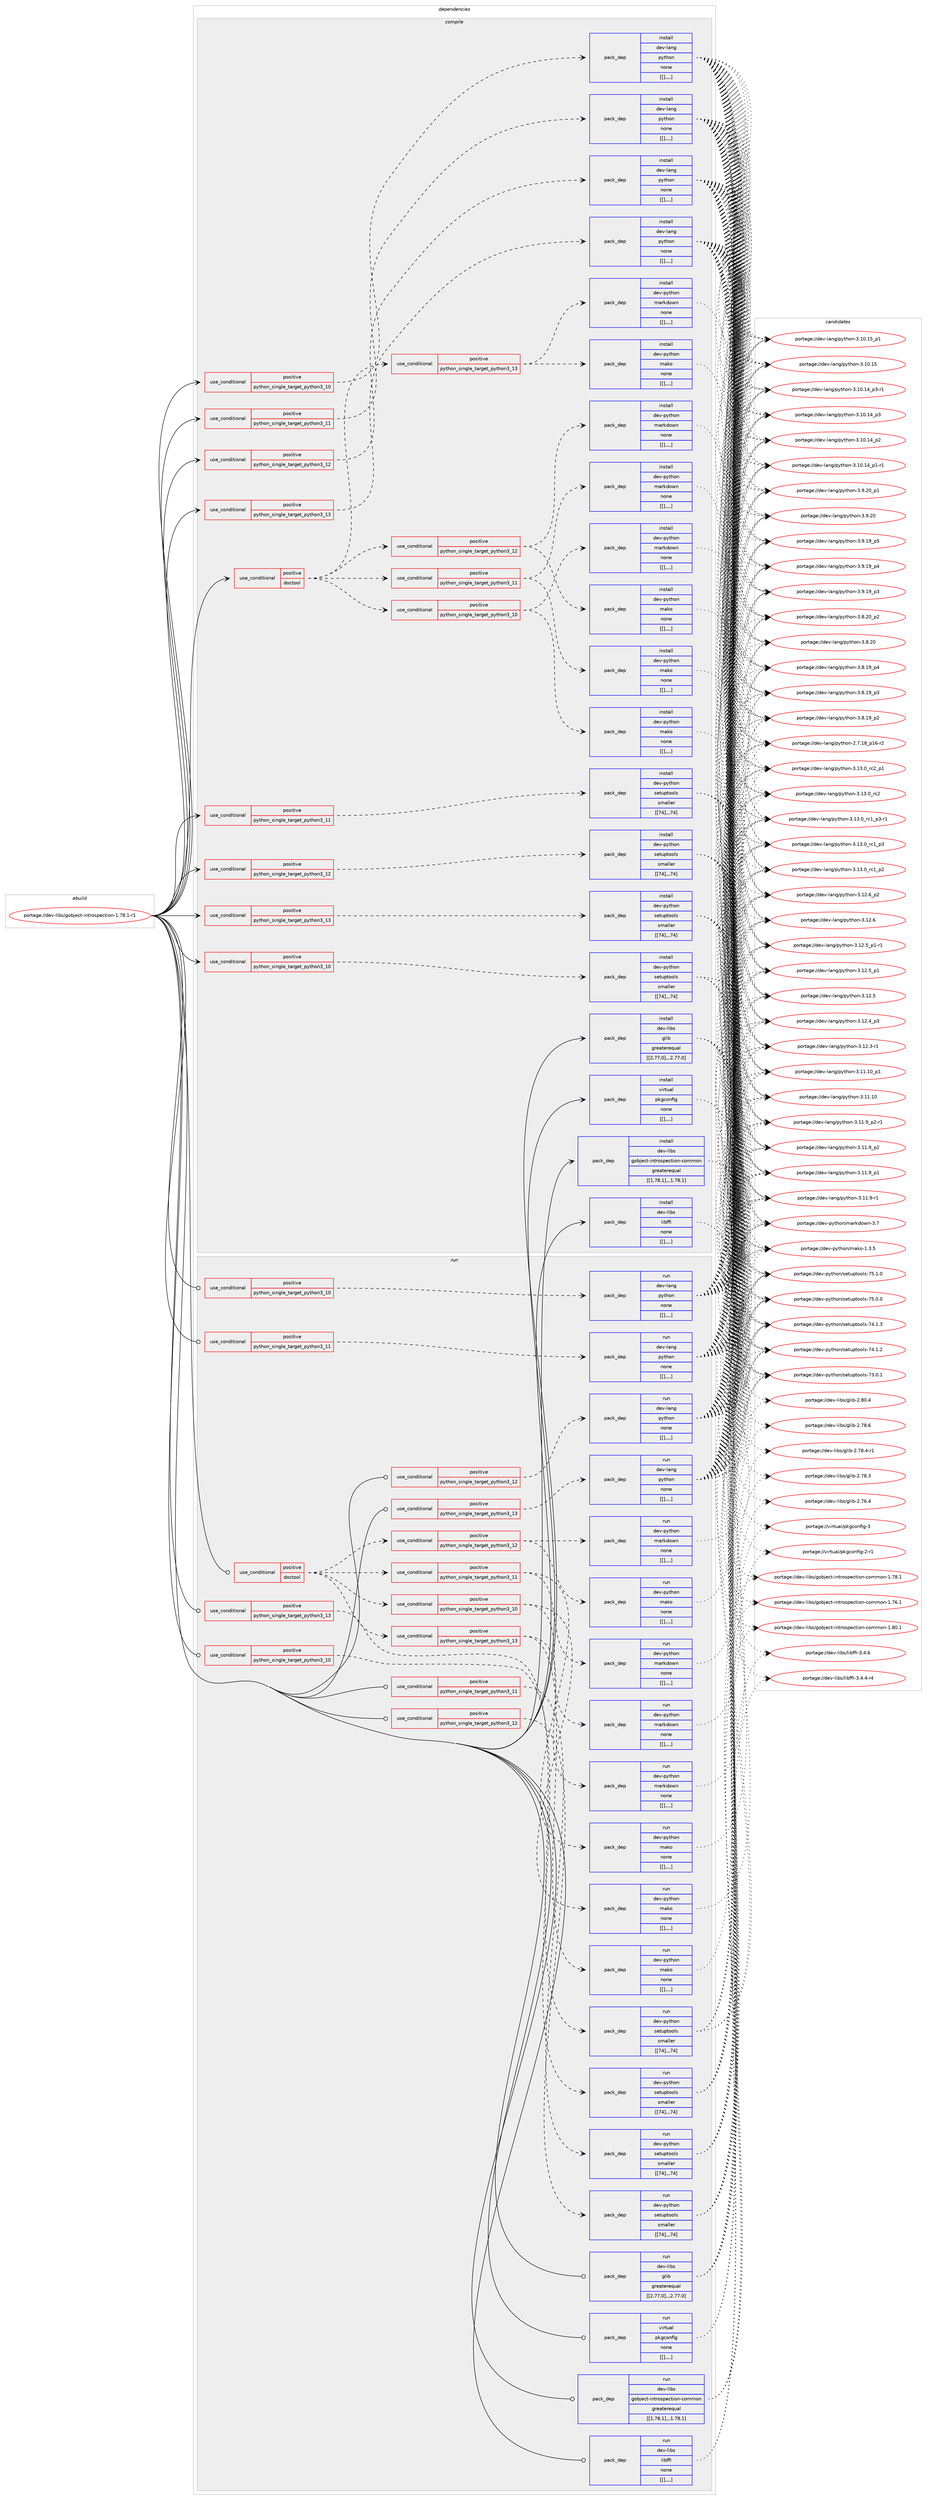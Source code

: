 digraph prolog {

# *************
# Graph options
# *************

newrank=true;
concentrate=true;
compound=true;
graph [rankdir=LR,fontname=Helvetica,fontsize=10,ranksep=1.5];#, ranksep=2.5, nodesep=0.2];
edge  [arrowhead=vee];
node  [fontname=Helvetica,fontsize=10];

# **********
# The ebuild
# **********

subgraph cluster_leftcol {
color=gray;
label=<<i>ebuild</i>>;
id [label="portage://dev-libs/gobject-introspection-1.78.1-r1", color=red, width=4, href="../dev-libs/gobject-introspection-1.78.1-r1.svg"];
}

# ****************
# The dependencies
# ****************

subgraph cluster_midcol {
color=gray;
label=<<i>dependencies</i>>;
subgraph cluster_compile {
fillcolor="#eeeeee";
style=filled;
label=<<i>compile</i>>;
subgraph cond27158 {
dependency109501 [label=<<TABLE BORDER="0" CELLBORDER="1" CELLSPACING="0" CELLPADDING="4"><TR><TD ROWSPAN="3" CELLPADDING="10">use_conditional</TD></TR><TR><TD>positive</TD></TR><TR><TD>doctool</TD></TR></TABLE>>, shape=none, color=red];
subgraph cond27159 {
dependency109502 [label=<<TABLE BORDER="0" CELLBORDER="1" CELLSPACING="0" CELLPADDING="4"><TR><TD ROWSPAN="3" CELLPADDING="10">use_conditional</TD></TR><TR><TD>positive</TD></TR><TR><TD>python_single_target_python3_10</TD></TR></TABLE>>, shape=none, color=red];
subgraph pack81204 {
dependency109503 [label=<<TABLE BORDER="0" CELLBORDER="1" CELLSPACING="0" CELLPADDING="4" WIDTH="220"><TR><TD ROWSPAN="6" CELLPADDING="30">pack_dep</TD></TR><TR><TD WIDTH="110">install</TD></TR><TR><TD>dev-python</TD></TR><TR><TD>mako</TD></TR><TR><TD>none</TD></TR><TR><TD>[[],,,,]</TD></TR></TABLE>>, shape=none, color=blue];
}
dependency109502:e -> dependency109503:w [weight=20,style="dashed",arrowhead="vee"];
subgraph pack81205 {
dependency109504 [label=<<TABLE BORDER="0" CELLBORDER="1" CELLSPACING="0" CELLPADDING="4" WIDTH="220"><TR><TD ROWSPAN="6" CELLPADDING="30">pack_dep</TD></TR><TR><TD WIDTH="110">install</TD></TR><TR><TD>dev-python</TD></TR><TR><TD>markdown</TD></TR><TR><TD>none</TD></TR><TR><TD>[[],,,,]</TD></TR></TABLE>>, shape=none, color=blue];
}
dependency109502:e -> dependency109504:w [weight=20,style="dashed",arrowhead="vee"];
}
dependency109501:e -> dependency109502:w [weight=20,style="dashed",arrowhead="vee"];
subgraph cond27160 {
dependency109505 [label=<<TABLE BORDER="0" CELLBORDER="1" CELLSPACING="0" CELLPADDING="4"><TR><TD ROWSPAN="3" CELLPADDING="10">use_conditional</TD></TR><TR><TD>positive</TD></TR><TR><TD>python_single_target_python3_11</TD></TR></TABLE>>, shape=none, color=red];
subgraph pack81206 {
dependency109506 [label=<<TABLE BORDER="0" CELLBORDER="1" CELLSPACING="0" CELLPADDING="4" WIDTH="220"><TR><TD ROWSPAN="6" CELLPADDING="30">pack_dep</TD></TR><TR><TD WIDTH="110">install</TD></TR><TR><TD>dev-python</TD></TR><TR><TD>mako</TD></TR><TR><TD>none</TD></TR><TR><TD>[[],,,,]</TD></TR></TABLE>>, shape=none, color=blue];
}
dependency109505:e -> dependency109506:w [weight=20,style="dashed",arrowhead="vee"];
subgraph pack81207 {
dependency109507 [label=<<TABLE BORDER="0" CELLBORDER="1" CELLSPACING="0" CELLPADDING="4" WIDTH="220"><TR><TD ROWSPAN="6" CELLPADDING="30">pack_dep</TD></TR><TR><TD WIDTH="110">install</TD></TR><TR><TD>dev-python</TD></TR><TR><TD>markdown</TD></TR><TR><TD>none</TD></TR><TR><TD>[[],,,,]</TD></TR></TABLE>>, shape=none, color=blue];
}
dependency109505:e -> dependency109507:w [weight=20,style="dashed",arrowhead="vee"];
}
dependency109501:e -> dependency109505:w [weight=20,style="dashed",arrowhead="vee"];
subgraph cond27161 {
dependency109508 [label=<<TABLE BORDER="0" CELLBORDER="1" CELLSPACING="0" CELLPADDING="4"><TR><TD ROWSPAN="3" CELLPADDING="10">use_conditional</TD></TR><TR><TD>positive</TD></TR><TR><TD>python_single_target_python3_12</TD></TR></TABLE>>, shape=none, color=red];
subgraph pack81208 {
dependency109509 [label=<<TABLE BORDER="0" CELLBORDER="1" CELLSPACING="0" CELLPADDING="4" WIDTH="220"><TR><TD ROWSPAN="6" CELLPADDING="30">pack_dep</TD></TR><TR><TD WIDTH="110">install</TD></TR><TR><TD>dev-python</TD></TR><TR><TD>mako</TD></TR><TR><TD>none</TD></TR><TR><TD>[[],,,,]</TD></TR></TABLE>>, shape=none, color=blue];
}
dependency109508:e -> dependency109509:w [weight=20,style="dashed",arrowhead="vee"];
subgraph pack81209 {
dependency109510 [label=<<TABLE BORDER="0" CELLBORDER="1" CELLSPACING="0" CELLPADDING="4" WIDTH="220"><TR><TD ROWSPAN="6" CELLPADDING="30">pack_dep</TD></TR><TR><TD WIDTH="110">install</TD></TR><TR><TD>dev-python</TD></TR><TR><TD>markdown</TD></TR><TR><TD>none</TD></TR><TR><TD>[[],,,,]</TD></TR></TABLE>>, shape=none, color=blue];
}
dependency109508:e -> dependency109510:w [weight=20,style="dashed",arrowhead="vee"];
}
dependency109501:e -> dependency109508:w [weight=20,style="dashed",arrowhead="vee"];
subgraph cond27162 {
dependency109511 [label=<<TABLE BORDER="0" CELLBORDER="1" CELLSPACING="0" CELLPADDING="4"><TR><TD ROWSPAN="3" CELLPADDING="10">use_conditional</TD></TR><TR><TD>positive</TD></TR><TR><TD>python_single_target_python3_13</TD></TR></TABLE>>, shape=none, color=red];
subgraph pack81210 {
dependency109512 [label=<<TABLE BORDER="0" CELLBORDER="1" CELLSPACING="0" CELLPADDING="4" WIDTH="220"><TR><TD ROWSPAN="6" CELLPADDING="30">pack_dep</TD></TR><TR><TD WIDTH="110">install</TD></TR><TR><TD>dev-python</TD></TR><TR><TD>mako</TD></TR><TR><TD>none</TD></TR><TR><TD>[[],,,,]</TD></TR></TABLE>>, shape=none, color=blue];
}
dependency109511:e -> dependency109512:w [weight=20,style="dashed",arrowhead="vee"];
subgraph pack81211 {
dependency109513 [label=<<TABLE BORDER="0" CELLBORDER="1" CELLSPACING="0" CELLPADDING="4" WIDTH="220"><TR><TD ROWSPAN="6" CELLPADDING="30">pack_dep</TD></TR><TR><TD WIDTH="110">install</TD></TR><TR><TD>dev-python</TD></TR><TR><TD>markdown</TD></TR><TR><TD>none</TD></TR><TR><TD>[[],,,,]</TD></TR></TABLE>>, shape=none, color=blue];
}
dependency109511:e -> dependency109513:w [weight=20,style="dashed",arrowhead="vee"];
}
dependency109501:e -> dependency109511:w [weight=20,style="dashed",arrowhead="vee"];
}
id:e -> dependency109501:w [weight=20,style="solid",arrowhead="vee"];
subgraph cond27163 {
dependency109514 [label=<<TABLE BORDER="0" CELLBORDER="1" CELLSPACING="0" CELLPADDING="4"><TR><TD ROWSPAN="3" CELLPADDING="10">use_conditional</TD></TR><TR><TD>positive</TD></TR><TR><TD>python_single_target_python3_10</TD></TR></TABLE>>, shape=none, color=red];
subgraph pack81212 {
dependency109515 [label=<<TABLE BORDER="0" CELLBORDER="1" CELLSPACING="0" CELLPADDING="4" WIDTH="220"><TR><TD ROWSPAN="6" CELLPADDING="30">pack_dep</TD></TR><TR><TD WIDTH="110">install</TD></TR><TR><TD>dev-lang</TD></TR><TR><TD>python</TD></TR><TR><TD>none</TD></TR><TR><TD>[[],,,,]</TD></TR></TABLE>>, shape=none, color=blue];
}
dependency109514:e -> dependency109515:w [weight=20,style="dashed",arrowhead="vee"];
}
id:e -> dependency109514:w [weight=20,style="solid",arrowhead="vee"];
subgraph cond27164 {
dependency109516 [label=<<TABLE BORDER="0" CELLBORDER="1" CELLSPACING="0" CELLPADDING="4"><TR><TD ROWSPAN="3" CELLPADDING="10">use_conditional</TD></TR><TR><TD>positive</TD></TR><TR><TD>python_single_target_python3_10</TD></TR></TABLE>>, shape=none, color=red];
subgraph pack81213 {
dependency109517 [label=<<TABLE BORDER="0" CELLBORDER="1" CELLSPACING="0" CELLPADDING="4" WIDTH="220"><TR><TD ROWSPAN="6" CELLPADDING="30">pack_dep</TD></TR><TR><TD WIDTH="110">install</TD></TR><TR><TD>dev-python</TD></TR><TR><TD>setuptools</TD></TR><TR><TD>smaller</TD></TR><TR><TD>[[74],,,74]</TD></TR></TABLE>>, shape=none, color=blue];
}
dependency109516:e -> dependency109517:w [weight=20,style="dashed",arrowhead="vee"];
}
id:e -> dependency109516:w [weight=20,style="solid",arrowhead="vee"];
subgraph cond27165 {
dependency109518 [label=<<TABLE BORDER="0" CELLBORDER="1" CELLSPACING="0" CELLPADDING="4"><TR><TD ROWSPAN="3" CELLPADDING="10">use_conditional</TD></TR><TR><TD>positive</TD></TR><TR><TD>python_single_target_python3_11</TD></TR></TABLE>>, shape=none, color=red];
subgraph pack81214 {
dependency109519 [label=<<TABLE BORDER="0" CELLBORDER="1" CELLSPACING="0" CELLPADDING="4" WIDTH="220"><TR><TD ROWSPAN="6" CELLPADDING="30">pack_dep</TD></TR><TR><TD WIDTH="110">install</TD></TR><TR><TD>dev-lang</TD></TR><TR><TD>python</TD></TR><TR><TD>none</TD></TR><TR><TD>[[],,,,]</TD></TR></TABLE>>, shape=none, color=blue];
}
dependency109518:e -> dependency109519:w [weight=20,style="dashed",arrowhead="vee"];
}
id:e -> dependency109518:w [weight=20,style="solid",arrowhead="vee"];
subgraph cond27166 {
dependency109520 [label=<<TABLE BORDER="0" CELLBORDER="1" CELLSPACING="0" CELLPADDING="4"><TR><TD ROWSPAN="3" CELLPADDING="10">use_conditional</TD></TR><TR><TD>positive</TD></TR><TR><TD>python_single_target_python3_11</TD></TR></TABLE>>, shape=none, color=red];
subgraph pack81215 {
dependency109521 [label=<<TABLE BORDER="0" CELLBORDER="1" CELLSPACING="0" CELLPADDING="4" WIDTH="220"><TR><TD ROWSPAN="6" CELLPADDING="30">pack_dep</TD></TR><TR><TD WIDTH="110">install</TD></TR><TR><TD>dev-python</TD></TR><TR><TD>setuptools</TD></TR><TR><TD>smaller</TD></TR><TR><TD>[[74],,,74]</TD></TR></TABLE>>, shape=none, color=blue];
}
dependency109520:e -> dependency109521:w [weight=20,style="dashed",arrowhead="vee"];
}
id:e -> dependency109520:w [weight=20,style="solid",arrowhead="vee"];
subgraph cond27167 {
dependency109522 [label=<<TABLE BORDER="0" CELLBORDER="1" CELLSPACING="0" CELLPADDING="4"><TR><TD ROWSPAN="3" CELLPADDING="10">use_conditional</TD></TR><TR><TD>positive</TD></TR><TR><TD>python_single_target_python3_12</TD></TR></TABLE>>, shape=none, color=red];
subgraph pack81216 {
dependency109523 [label=<<TABLE BORDER="0" CELLBORDER="1" CELLSPACING="0" CELLPADDING="4" WIDTH="220"><TR><TD ROWSPAN="6" CELLPADDING="30">pack_dep</TD></TR><TR><TD WIDTH="110">install</TD></TR><TR><TD>dev-lang</TD></TR><TR><TD>python</TD></TR><TR><TD>none</TD></TR><TR><TD>[[],,,,]</TD></TR></TABLE>>, shape=none, color=blue];
}
dependency109522:e -> dependency109523:w [weight=20,style="dashed",arrowhead="vee"];
}
id:e -> dependency109522:w [weight=20,style="solid",arrowhead="vee"];
subgraph cond27168 {
dependency109524 [label=<<TABLE BORDER="0" CELLBORDER="1" CELLSPACING="0" CELLPADDING="4"><TR><TD ROWSPAN="3" CELLPADDING="10">use_conditional</TD></TR><TR><TD>positive</TD></TR><TR><TD>python_single_target_python3_12</TD></TR></TABLE>>, shape=none, color=red];
subgraph pack81217 {
dependency109525 [label=<<TABLE BORDER="0" CELLBORDER="1" CELLSPACING="0" CELLPADDING="4" WIDTH="220"><TR><TD ROWSPAN="6" CELLPADDING="30">pack_dep</TD></TR><TR><TD WIDTH="110">install</TD></TR><TR><TD>dev-python</TD></TR><TR><TD>setuptools</TD></TR><TR><TD>smaller</TD></TR><TR><TD>[[74],,,74]</TD></TR></TABLE>>, shape=none, color=blue];
}
dependency109524:e -> dependency109525:w [weight=20,style="dashed",arrowhead="vee"];
}
id:e -> dependency109524:w [weight=20,style="solid",arrowhead="vee"];
subgraph cond27169 {
dependency109526 [label=<<TABLE BORDER="0" CELLBORDER="1" CELLSPACING="0" CELLPADDING="4"><TR><TD ROWSPAN="3" CELLPADDING="10">use_conditional</TD></TR><TR><TD>positive</TD></TR><TR><TD>python_single_target_python3_13</TD></TR></TABLE>>, shape=none, color=red];
subgraph pack81218 {
dependency109527 [label=<<TABLE BORDER="0" CELLBORDER="1" CELLSPACING="0" CELLPADDING="4" WIDTH="220"><TR><TD ROWSPAN="6" CELLPADDING="30">pack_dep</TD></TR><TR><TD WIDTH="110">install</TD></TR><TR><TD>dev-lang</TD></TR><TR><TD>python</TD></TR><TR><TD>none</TD></TR><TR><TD>[[],,,,]</TD></TR></TABLE>>, shape=none, color=blue];
}
dependency109526:e -> dependency109527:w [weight=20,style="dashed",arrowhead="vee"];
}
id:e -> dependency109526:w [weight=20,style="solid",arrowhead="vee"];
subgraph cond27170 {
dependency109528 [label=<<TABLE BORDER="0" CELLBORDER="1" CELLSPACING="0" CELLPADDING="4"><TR><TD ROWSPAN="3" CELLPADDING="10">use_conditional</TD></TR><TR><TD>positive</TD></TR><TR><TD>python_single_target_python3_13</TD></TR></TABLE>>, shape=none, color=red];
subgraph pack81219 {
dependency109529 [label=<<TABLE BORDER="0" CELLBORDER="1" CELLSPACING="0" CELLPADDING="4" WIDTH="220"><TR><TD ROWSPAN="6" CELLPADDING="30">pack_dep</TD></TR><TR><TD WIDTH="110">install</TD></TR><TR><TD>dev-python</TD></TR><TR><TD>setuptools</TD></TR><TR><TD>smaller</TD></TR><TR><TD>[[74],,,74]</TD></TR></TABLE>>, shape=none, color=blue];
}
dependency109528:e -> dependency109529:w [weight=20,style="dashed",arrowhead="vee"];
}
id:e -> dependency109528:w [weight=20,style="solid",arrowhead="vee"];
subgraph pack81220 {
dependency109530 [label=<<TABLE BORDER="0" CELLBORDER="1" CELLSPACING="0" CELLPADDING="4" WIDTH="220"><TR><TD ROWSPAN="6" CELLPADDING="30">pack_dep</TD></TR><TR><TD WIDTH="110">install</TD></TR><TR><TD>dev-libs</TD></TR><TR><TD>glib</TD></TR><TR><TD>greaterequal</TD></TR><TR><TD>[[2,77,0],,,2.77.0]</TD></TR></TABLE>>, shape=none, color=blue];
}
id:e -> dependency109530:w [weight=20,style="solid",arrowhead="vee"];
subgraph pack81221 {
dependency109531 [label=<<TABLE BORDER="0" CELLBORDER="1" CELLSPACING="0" CELLPADDING="4" WIDTH="220"><TR><TD ROWSPAN="6" CELLPADDING="30">pack_dep</TD></TR><TR><TD WIDTH="110">install</TD></TR><TR><TD>dev-libs</TD></TR><TR><TD>gobject-introspection-common</TD></TR><TR><TD>greaterequal</TD></TR><TR><TD>[[1,78,1],,,1.78.1]</TD></TR></TABLE>>, shape=none, color=blue];
}
id:e -> dependency109531:w [weight=20,style="solid",arrowhead="vee"];
subgraph pack81222 {
dependency109532 [label=<<TABLE BORDER="0" CELLBORDER="1" CELLSPACING="0" CELLPADDING="4" WIDTH="220"><TR><TD ROWSPAN="6" CELLPADDING="30">pack_dep</TD></TR><TR><TD WIDTH="110">install</TD></TR><TR><TD>dev-libs</TD></TR><TR><TD>libffi</TD></TR><TR><TD>none</TD></TR><TR><TD>[[],,,,]</TD></TR></TABLE>>, shape=none, color=blue];
}
id:e -> dependency109532:w [weight=20,style="solid",arrowhead="vee"];
subgraph pack81223 {
dependency109533 [label=<<TABLE BORDER="0" CELLBORDER="1" CELLSPACING="0" CELLPADDING="4" WIDTH="220"><TR><TD ROWSPAN="6" CELLPADDING="30">pack_dep</TD></TR><TR><TD WIDTH="110">install</TD></TR><TR><TD>virtual</TD></TR><TR><TD>pkgconfig</TD></TR><TR><TD>none</TD></TR><TR><TD>[[],,,,]</TD></TR></TABLE>>, shape=none, color=blue];
}
id:e -> dependency109533:w [weight=20,style="solid",arrowhead="vee"];
}
subgraph cluster_compileandrun {
fillcolor="#eeeeee";
style=filled;
label=<<i>compile and run</i>>;
}
subgraph cluster_run {
fillcolor="#eeeeee";
style=filled;
label=<<i>run</i>>;
subgraph cond27171 {
dependency109534 [label=<<TABLE BORDER="0" CELLBORDER="1" CELLSPACING="0" CELLPADDING="4"><TR><TD ROWSPAN="3" CELLPADDING="10">use_conditional</TD></TR><TR><TD>positive</TD></TR><TR><TD>doctool</TD></TR></TABLE>>, shape=none, color=red];
subgraph cond27172 {
dependency109535 [label=<<TABLE BORDER="0" CELLBORDER="1" CELLSPACING="0" CELLPADDING="4"><TR><TD ROWSPAN="3" CELLPADDING="10">use_conditional</TD></TR><TR><TD>positive</TD></TR><TR><TD>python_single_target_python3_10</TD></TR></TABLE>>, shape=none, color=red];
subgraph pack81224 {
dependency109536 [label=<<TABLE BORDER="0" CELLBORDER="1" CELLSPACING="0" CELLPADDING="4" WIDTH="220"><TR><TD ROWSPAN="6" CELLPADDING="30">pack_dep</TD></TR><TR><TD WIDTH="110">run</TD></TR><TR><TD>dev-python</TD></TR><TR><TD>mako</TD></TR><TR><TD>none</TD></TR><TR><TD>[[],,,,]</TD></TR></TABLE>>, shape=none, color=blue];
}
dependency109535:e -> dependency109536:w [weight=20,style="dashed",arrowhead="vee"];
subgraph pack81225 {
dependency109537 [label=<<TABLE BORDER="0" CELLBORDER="1" CELLSPACING="0" CELLPADDING="4" WIDTH="220"><TR><TD ROWSPAN="6" CELLPADDING="30">pack_dep</TD></TR><TR><TD WIDTH="110">run</TD></TR><TR><TD>dev-python</TD></TR><TR><TD>markdown</TD></TR><TR><TD>none</TD></TR><TR><TD>[[],,,,]</TD></TR></TABLE>>, shape=none, color=blue];
}
dependency109535:e -> dependency109537:w [weight=20,style="dashed",arrowhead="vee"];
}
dependency109534:e -> dependency109535:w [weight=20,style="dashed",arrowhead="vee"];
subgraph cond27173 {
dependency109538 [label=<<TABLE BORDER="0" CELLBORDER="1" CELLSPACING="0" CELLPADDING="4"><TR><TD ROWSPAN="3" CELLPADDING="10">use_conditional</TD></TR><TR><TD>positive</TD></TR><TR><TD>python_single_target_python3_11</TD></TR></TABLE>>, shape=none, color=red];
subgraph pack81226 {
dependency109539 [label=<<TABLE BORDER="0" CELLBORDER="1" CELLSPACING="0" CELLPADDING="4" WIDTH="220"><TR><TD ROWSPAN="6" CELLPADDING="30">pack_dep</TD></TR><TR><TD WIDTH="110">run</TD></TR><TR><TD>dev-python</TD></TR><TR><TD>mako</TD></TR><TR><TD>none</TD></TR><TR><TD>[[],,,,]</TD></TR></TABLE>>, shape=none, color=blue];
}
dependency109538:e -> dependency109539:w [weight=20,style="dashed",arrowhead="vee"];
subgraph pack81227 {
dependency109540 [label=<<TABLE BORDER="0" CELLBORDER="1" CELLSPACING="0" CELLPADDING="4" WIDTH="220"><TR><TD ROWSPAN="6" CELLPADDING="30">pack_dep</TD></TR><TR><TD WIDTH="110">run</TD></TR><TR><TD>dev-python</TD></TR><TR><TD>markdown</TD></TR><TR><TD>none</TD></TR><TR><TD>[[],,,,]</TD></TR></TABLE>>, shape=none, color=blue];
}
dependency109538:e -> dependency109540:w [weight=20,style="dashed",arrowhead="vee"];
}
dependency109534:e -> dependency109538:w [weight=20,style="dashed",arrowhead="vee"];
subgraph cond27174 {
dependency109541 [label=<<TABLE BORDER="0" CELLBORDER="1" CELLSPACING="0" CELLPADDING="4"><TR><TD ROWSPAN="3" CELLPADDING="10">use_conditional</TD></TR><TR><TD>positive</TD></TR><TR><TD>python_single_target_python3_12</TD></TR></TABLE>>, shape=none, color=red];
subgraph pack81228 {
dependency109542 [label=<<TABLE BORDER="0" CELLBORDER="1" CELLSPACING="0" CELLPADDING="4" WIDTH="220"><TR><TD ROWSPAN="6" CELLPADDING="30">pack_dep</TD></TR><TR><TD WIDTH="110">run</TD></TR><TR><TD>dev-python</TD></TR><TR><TD>mako</TD></TR><TR><TD>none</TD></TR><TR><TD>[[],,,,]</TD></TR></TABLE>>, shape=none, color=blue];
}
dependency109541:e -> dependency109542:w [weight=20,style="dashed",arrowhead="vee"];
subgraph pack81229 {
dependency109543 [label=<<TABLE BORDER="0" CELLBORDER="1" CELLSPACING="0" CELLPADDING="4" WIDTH="220"><TR><TD ROWSPAN="6" CELLPADDING="30">pack_dep</TD></TR><TR><TD WIDTH="110">run</TD></TR><TR><TD>dev-python</TD></TR><TR><TD>markdown</TD></TR><TR><TD>none</TD></TR><TR><TD>[[],,,,]</TD></TR></TABLE>>, shape=none, color=blue];
}
dependency109541:e -> dependency109543:w [weight=20,style="dashed",arrowhead="vee"];
}
dependency109534:e -> dependency109541:w [weight=20,style="dashed",arrowhead="vee"];
subgraph cond27175 {
dependency109544 [label=<<TABLE BORDER="0" CELLBORDER="1" CELLSPACING="0" CELLPADDING="4"><TR><TD ROWSPAN="3" CELLPADDING="10">use_conditional</TD></TR><TR><TD>positive</TD></TR><TR><TD>python_single_target_python3_13</TD></TR></TABLE>>, shape=none, color=red];
subgraph pack81230 {
dependency109545 [label=<<TABLE BORDER="0" CELLBORDER="1" CELLSPACING="0" CELLPADDING="4" WIDTH="220"><TR><TD ROWSPAN="6" CELLPADDING="30">pack_dep</TD></TR><TR><TD WIDTH="110">run</TD></TR><TR><TD>dev-python</TD></TR><TR><TD>mako</TD></TR><TR><TD>none</TD></TR><TR><TD>[[],,,,]</TD></TR></TABLE>>, shape=none, color=blue];
}
dependency109544:e -> dependency109545:w [weight=20,style="dashed",arrowhead="vee"];
subgraph pack81231 {
dependency109546 [label=<<TABLE BORDER="0" CELLBORDER="1" CELLSPACING="0" CELLPADDING="4" WIDTH="220"><TR><TD ROWSPAN="6" CELLPADDING="30">pack_dep</TD></TR><TR><TD WIDTH="110">run</TD></TR><TR><TD>dev-python</TD></TR><TR><TD>markdown</TD></TR><TR><TD>none</TD></TR><TR><TD>[[],,,,]</TD></TR></TABLE>>, shape=none, color=blue];
}
dependency109544:e -> dependency109546:w [weight=20,style="dashed",arrowhead="vee"];
}
dependency109534:e -> dependency109544:w [weight=20,style="dashed",arrowhead="vee"];
}
id:e -> dependency109534:w [weight=20,style="solid",arrowhead="odot"];
subgraph cond27176 {
dependency109547 [label=<<TABLE BORDER="0" CELLBORDER="1" CELLSPACING="0" CELLPADDING="4"><TR><TD ROWSPAN="3" CELLPADDING="10">use_conditional</TD></TR><TR><TD>positive</TD></TR><TR><TD>python_single_target_python3_10</TD></TR></TABLE>>, shape=none, color=red];
subgraph pack81232 {
dependency109548 [label=<<TABLE BORDER="0" CELLBORDER="1" CELLSPACING="0" CELLPADDING="4" WIDTH="220"><TR><TD ROWSPAN="6" CELLPADDING="30">pack_dep</TD></TR><TR><TD WIDTH="110">run</TD></TR><TR><TD>dev-lang</TD></TR><TR><TD>python</TD></TR><TR><TD>none</TD></TR><TR><TD>[[],,,,]</TD></TR></TABLE>>, shape=none, color=blue];
}
dependency109547:e -> dependency109548:w [weight=20,style="dashed",arrowhead="vee"];
}
id:e -> dependency109547:w [weight=20,style="solid",arrowhead="odot"];
subgraph cond27177 {
dependency109549 [label=<<TABLE BORDER="0" CELLBORDER="1" CELLSPACING="0" CELLPADDING="4"><TR><TD ROWSPAN="3" CELLPADDING="10">use_conditional</TD></TR><TR><TD>positive</TD></TR><TR><TD>python_single_target_python3_10</TD></TR></TABLE>>, shape=none, color=red];
subgraph pack81233 {
dependency109550 [label=<<TABLE BORDER="0" CELLBORDER="1" CELLSPACING="0" CELLPADDING="4" WIDTH="220"><TR><TD ROWSPAN="6" CELLPADDING="30">pack_dep</TD></TR><TR><TD WIDTH="110">run</TD></TR><TR><TD>dev-python</TD></TR><TR><TD>setuptools</TD></TR><TR><TD>smaller</TD></TR><TR><TD>[[74],,,74]</TD></TR></TABLE>>, shape=none, color=blue];
}
dependency109549:e -> dependency109550:w [weight=20,style="dashed",arrowhead="vee"];
}
id:e -> dependency109549:w [weight=20,style="solid",arrowhead="odot"];
subgraph cond27178 {
dependency109551 [label=<<TABLE BORDER="0" CELLBORDER="1" CELLSPACING="0" CELLPADDING="4"><TR><TD ROWSPAN="3" CELLPADDING="10">use_conditional</TD></TR><TR><TD>positive</TD></TR><TR><TD>python_single_target_python3_11</TD></TR></TABLE>>, shape=none, color=red];
subgraph pack81234 {
dependency109552 [label=<<TABLE BORDER="0" CELLBORDER="1" CELLSPACING="0" CELLPADDING="4" WIDTH="220"><TR><TD ROWSPAN="6" CELLPADDING="30">pack_dep</TD></TR><TR><TD WIDTH="110">run</TD></TR><TR><TD>dev-lang</TD></TR><TR><TD>python</TD></TR><TR><TD>none</TD></TR><TR><TD>[[],,,,]</TD></TR></TABLE>>, shape=none, color=blue];
}
dependency109551:e -> dependency109552:w [weight=20,style="dashed",arrowhead="vee"];
}
id:e -> dependency109551:w [weight=20,style="solid",arrowhead="odot"];
subgraph cond27179 {
dependency109553 [label=<<TABLE BORDER="0" CELLBORDER="1" CELLSPACING="0" CELLPADDING="4"><TR><TD ROWSPAN="3" CELLPADDING="10">use_conditional</TD></TR><TR><TD>positive</TD></TR><TR><TD>python_single_target_python3_11</TD></TR></TABLE>>, shape=none, color=red];
subgraph pack81235 {
dependency109554 [label=<<TABLE BORDER="0" CELLBORDER="1" CELLSPACING="0" CELLPADDING="4" WIDTH="220"><TR><TD ROWSPAN="6" CELLPADDING="30">pack_dep</TD></TR><TR><TD WIDTH="110">run</TD></TR><TR><TD>dev-python</TD></TR><TR><TD>setuptools</TD></TR><TR><TD>smaller</TD></TR><TR><TD>[[74],,,74]</TD></TR></TABLE>>, shape=none, color=blue];
}
dependency109553:e -> dependency109554:w [weight=20,style="dashed",arrowhead="vee"];
}
id:e -> dependency109553:w [weight=20,style="solid",arrowhead="odot"];
subgraph cond27180 {
dependency109555 [label=<<TABLE BORDER="0" CELLBORDER="1" CELLSPACING="0" CELLPADDING="4"><TR><TD ROWSPAN="3" CELLPADDING="10">use_conditional</TD></TR><TR><TD>positive</TD></TR><TR><TD>python_single_target_python3_12</TD></TR></TABLE>>, shape=none, color=red];
subgraph pack81236 {
dependency109556 [label=<<TABLE BORDER="0" CELLBORDER="1" CELLSPACING="0" CELLPADDING="4" WIDTH="220"><TR><TD ROWSPAN="6" CELLPADDING="30">pack_dep</TD></TR><TR><TD WIDTH="110">run</TD></TR><TR><TD>dev-lang</TD></TR><TR><TD>python</TD></TR><TR><TD>none</TD></TR><TR><TD>[[],,,,]</TD></TR></TABLE>>, shape=none, color=blue];
}
dependency109555:e -> dependency109556:w [weight=20,style="dashed",arrowhead="vee"];
}
id:e -> dependency109555:w [weight=20,style="solid",arrowhead="odot"];
subgraph cond27181 {
dependency109557 [label=<<TABLE BORDER="0" CELLBORDER="1" CELLSPACING="0" CELLPADDING="4"><TR><TD ROWSPAN="3" CELLPADDING="10">use_conditional</TD></TR><TR><TD>positive</TD></TR><TR><TD>python_single_target_python3_12</TD></TR></TABLE>>, shape=none, color=red];
subgraph pack81237 {
dependency109558 [label=<<TABLE BORDER="0" CELLBORDER="1" CELLSPACING="0" CELLPADDING="4" WIDTH="220"><TR><TD ROWSPAN="6" CELLPADDING="30">pack_dep</TD></TR><TR><TD WIDTH="110">run</TD></TR><TR><TD>dev-python</TD></TR><TR><TD>setuptools</TD></TR><TR><TD>smaller</TD></TR><TR><TD>[[74],,,74]</TD></TR></TABLE>>, shape=none, color=blue];
}
dependency109557:e -> dependency109558:w [weight=20,style="dashed",arrowhead="vee"];
}
id:e -> dependency109557:w [weight=20,style="solid",arrowhead="odot"];
subgraph cond27182 {
dependency109559 [label=<<TABLE BORDER="0" CELLBORDER="1" CELLSPACING="0" CELLPADDING="4"><TR><TD ROWSPAN="3" CELLPADDING="10">use_conditional</TD></TR><TR><TD>positive</TD></TR><TR><TD>python_single_target_python3_13</TD></TR></TABLE>>, shape=none, color=red];
subgraph pack81238 {
dependency109560 [label=<<TABLE BORDER="0" CELLBORDER="1" CELLSPACING="0" CELLPADDING="4" WIDTH="220"><TR><TD ROWSPAN="6" CELLPADDING="30">pack_dep</TD></TR><TR><TD WIDTH="110">run</TD></TR><TR><TD>dev-lang</TD></TR><TR><TD>python</TD></TR><TR><TD>none</TD></TR><TR><TD>[[],,,,]</TD></TR></TABLE>>, shape=none, color=blue];
}
dependency109559:e -> dependency109560:w [weight=20,style="dashed",arrowhead="vee"];
}
id:e -> dependency109559:w [weight=20,style="solid",arrowhead="odot"];
subgraph cond27183 {
dependency109561 [label=<<TABLE BORDER="0" CELLBORDER="1" CELLSPACING="0" CELLPADDING="4"><TR><TD ROWSPAN="3" CELLPADDING="10">use_conditional</TD></TR><TR><TD>positive</TD></TR><TR><TD>python_single_target_python3_13</TD></TR></TABLE>>, shape=none, color=red];
subgraph pack81239 {
dependency109562 [label=<<TABLE BORDER="0" CELLBORDER="1" CELLSPACING="0" CELLPADDING="4" WIDTH="220"><TR><TD ROWSPAN="6" CELLPADDING="30">pack_dep</TD></TR><TR><TD WIDTH="110">run</TD></TR><TR><TD>dev-python</TD></TR><TR><TD>setuptools</TD></TR><TR><TD>smaller</TD></TR><TR><TD>[[74],,,74]</TD></TR></TABLE>>, shape=none, color=blue];
}
dependency109561:e -> dependency109562:w [weight=20,style="dashed",arrowhead="vee"];
}
id:e -> dependency109561:w [weight=20,style="solid",arrowhead="odot"];
subgraph pack81240 {
dependency109563 [label=<<TABLE BORDER="0" CELLBORDER="1" CELLSPACING="0" CELLPADDING="4" WIDTH="220"><TR><TD ROWSPAN="6" CELLPADDING="30">pack_dep</TD></TR><TR><TD WIDTH="110">run</TD></TR><TR><TD>dev-libs</TD></TR><TR><TD>glib</TD></TR><TR><TD>greaterequal</TD></TR><TR><TD>[[2,77,0],,,2.77.0]</TD></TR></TABLE>>, shape=none, color=blue];
}
id:e -> dependency109563:w [weight=20,style="solid",arrowhead="odot"];
subgraph pack81241 {
dependency109564 [label=<<TABLE BORDER="0" CELLBORDER="1" CELLSPACING="0" CELLPADDING="4" WIDTH="220"><TR><TD ROWSPAN="6" CELLPADDING="30">pack_dep</TD></TR><TR><TD WIDTH="110">run</TD></TR><TR><TD>dev-libs</TD></TR><TR><TD>gobject-introspection-common</TD></TR><TR><TD>greaterequal</TD></TR><TR><TD>[[1,78,1],,,1.78.1]</TD></TR></TABLE>>, shape=none, color=blue];
}
id:e -> dependency109564:w [weight=20,style="solid",arrowhead="odot"];
subgraph pack81242 {
dependency109565 [label=<<TABLE BORDER="0" CELLBORDER="1" CELLSPACING="0" CELLPADDING="4" WIDTH="220"><TR><TD ROWSPAN="6" CELLPADDING="30">pack_dep</TD></TR><TR><TD WIDTH="110">run</TD></TR><TR><TD>dev-libs</TD></TR><TR><TD>libffi</TD></TR><TR><TD>none</TD></TR><TR><TD>[[],,,,]</TD></TR></TABLE>>, shape=none, color=blue];
}
id:e -> dependency109565:w [weight=20,style="solid",arrowhead="odot"];
subgraph pack81243 {
dependency109566 [label=<<TABLE BORDER="0" CELLBORDER="1" CELLSPACING="0" CELLPADDING="4" WIDTH="220"><TR><TD ROWSPAN="6" CELLPADDING="30">pack_dep</TD></TR><TR><TD WIDTH="110">run</TD></TR><TR><TD>virtual</TD></TR><TR><TD>pkgconfig</TD></TR><TR><TD>none</TD></TR><TR><TD>[[],,,,]</TD></TR></TABLE>>, shape=none, color=blue];
}
id:e -> dependency109566:w [weight=20,style="solid",arrowhead="odot"];
}
}

# **************
# The candidates
# **************

subgraph cluster_choices {
rank=same;
color=gray;
label=<<i>candidates</i>>;

subgraph choice81204 {
color=black;
nodesep=1;
choice100101118451121211161041111104710997107111454946514653 [label="portage://dev-python/mako-1.3.5", color=red, width=4,href="../dev-python/mako-1.3.5.svg"];
dependency109503:e -> choice100101118451121211161041111104710997107111454946514653:w [style=dotted,weight="100"];
}
subgraph choice81205 {
color=black;
nodesep=1;
choice10010111845112121116104111110471099711410710011111911045514655 [label="portage://dev-python/markdown-3.7", color=red, width=4,href="../dev-python/markdown-3.7.svg"];
dependency109504:e -> choice10010111845112121116104111110471099711410710011111911045514655:w [style=dotted,weight="100"];
}
subgraph choice81206 {
color=black;
nodesep=1;
choice100101118451121211161041111104710997107111454946514653 [label="portage://dev-python/mako-1.3.5", color=red, width=4,href="../dev-python/mako-1.3.5.svg"];
dependency109506:e -> choice100101118451121211161041111104710997107111454946514653:w [style=dotted,weight="100"];
}
subgraph choice81207 {
color=black;
nodesep=1;
choice10010111845112121116104111110471099711410710011111911045514655 [label="portage://dev-python/markdown-3.7", color=red, width=4,href="../dev-python/markdown-3.7.svg"];
dependency109507:e -> choice10010111845112121116104111110471099711410710011111911045514655:w [style=dotted,weight="100"];
}
subgraph choice81208 {
color=black;
nodesep=1;
choice100101118451121211161041111104710997107111454946514653 [label="portage://dev-python/mako-1.3.5", color=red, width=4,href="../dev-python/mako-1.3.5.svg"];
dependency109509:e -> choice100101118451121211161041111104710997107111454946514653:w [style=dotted,weight="100"];
}
subgraph choice81209 {
color=black;
nodesep=1;
choice10010111845112121116104111110471099711410710011111911045514655 [label="portage://dev-python/markdown-3.7", color=red, width=4,href="../dev-python/markdown-3.7.svg"];
dependency109510:e -> choice10010111845112121116104111110471099711410710011111911045514655:w [style=dotted,weight="100"];
}
subgraph choice81210 {
color=black;
nodesep=1;
choice100101118451121211161041111104710997107111454946514653 [label="portage://dev-python/mako-1.3.5", color=red, width=4,href="../dev-python/mako-1.3.5.svg"];
dependency109512:e -> choice100101118451121211161041111104710997107111454946514653:w [style=dotted,weight="100"];
}
subgraph choice81211 {
color=black;
nodesep=1;
choice10010111845112121116104111110471099711410710011111911045514655 [label="portage://dev-python/markdown-3.7", color=red, width=4,href="../dev-python/markdown-3.7.svg"];
dependency109513:e -> choice10010111845112121116104111110471099711410710011111911045514655:w [style=dotted,weight="100"];
}
subgraph choice81212 {
color=black;
nodesep=1;
choice100101118451089711010347112121116104111110455146495146489511499509511249 [label="portage://dev-lang/python-3.13.0_rc2_p1", color=red, width=4,href="../dev-lang/python-3.13.0_rc2_p1.svg"];
choice10010111845108971101034711212111610411111045514649514648951149950 [label="portage://dev-lang/python-3.13.0_rc2", color=red, width=4,href="../dev-lang/python-3.13.0_rc2.svg"];
choice1001011184510897110103471121211161041111104551464951464895114994995112514511449 [label="portage://dev-lang/python-3.13.0_rc1_p3-r1", color=red, width=4,href="../dev-lang/python-3.13.0_rc1_p3-r1.svg"];
choice100101118451089711010347112121116104111110455146495146489511499499511251 [label="portage://dev-lang/python-3.13.0_rc1_p3", color=red, width=4,href="../dev-lang/python-3.13.0_rc1_p3.svg"];
choice100101118451089711010347112121116104111110455146495146489511499499511250 [label="portage://dev-lang/python-3.13.0_rc1_p2", color=red, width=4,href="../dev-lang/python-3.13.0_rc1_p2.svg"];
choice100101118451089711010347112121116104111110455146495046549511250 [label="portage://dev-lang/python-3.12.6_p2", color=red, width=4,href="../dev-lang/python-3.12.6_p2.svg"];
choice10010111845108971101034711212111610411111045514649504654 [label="portage://dev-lang/python-3.12.6", color=red, width=4,href="../dev-lang/python-3.12.6.svg"];
choice1001011184510897110103471121211161041111104551464950465395112494511449 [label="portage://dev-lang/python-3.12.5_p1-r1", color=red, width=4,href="../dev-lang/python-3.12.5_p1-r1.svg"];
choice100101118451089711010347112121116104111110455146495046539511249 [label="portage://dev-lang/python-3.12.5_p1", color=red, width=4,href="../dev-lang/python-3.12.5_p1.svg"];
choice10010111845108971101034711212111610411111045514649504653 [label="portage://dev-lang/python-3.12.5", color=red, width=4,href="../dev-lang/python-3.12.5.svg"];
choice100101118451089711010347112121116104111110455146495046529511251 [label="portage://dev-lang/python-3.12.4_p3", color=red, width=4,href="../dev-lang/python-3.12.4_p3.svg"];
choice100101118451089711010347112121116104111110455146495046514511449 [label="portage://dev-lang/python-3.12.3-r1", color=red, width=4,href="../dev-lang/python-3.12.3-r1.svg"];
choice10010111845108971101034711212111610411111045514649494649489511249 [label="portage://dev-lang/python-3.11.10_p1", color=red, width=4,href="../dev-lang/python-3.11.10_p1.svg"];
choice1001011184510897110103471121211161041111104551464949464948 [label="portage://dev-lang/python-3.11.10", color=red, width=4,href="../dev-lang/python-3.11.10.svg"];
choice1001011184510897110103471121211161041111104551464949465795112504511449 [label="portage://dev-lang/python-3.11.9_p2-r1", color=red, width=4,href="../dev-lang/python-3.11.9_p2-r1.svg"];
choice100101118451089711010347112121116104111110455146494946579511250 [label="portage://dev-lang/python-3.11.9_p2", color=red, width=4,href="../dev-lang/python-3.11.9_p2.svg"];
choice100101118451089711010347112121116104111110455146494946579511249 [label="portage://dev-lang/python-3.11.9_p1", color=red, width=4,href="../dev-lang/python-3.11.9_p1.svg"];
choice100101118451089711010347112121116104111110455146494946574511449 [label="portage://dev-lang/python-3.11.9-r1", color=red, width=4,href="../dev-lang/python-3.11.9-r1.svg"];
choice10010111845108971101034711212111610411111045514649484649539511249 [label="portage://dev-lang/python-3.10.15_p1", color=red, width=4,href="../dev-lang/python-3.10.15_p1.svg"];
choice1001011184510897110103471121211161041111104551464948464953 [label="portage://dev-lang/python-3.10.15", color=red, width=4,href="../dev-lang/python-3.10.15.svg"];
choice100101118451089711010347112121116104111110455146494846495295112514511449 [label="portage://dev-lang/python-3.10.14_p3-r1", color=red, width=4,href="../dev-lang/python-3.10.14_p3-r1.svg"];
choice10010111845108971101034711212111610411111045514649484649529511251 [label="portage://dev-lang/python-3.10.14_p3", color=red, width=4,href="../dev-lang/python-3.10.14_p3.svg"];
choice10010111845108971101034711212111610411111045514649484649529511250 [label="portage://dev-lang/python-3.10.14_p2", color=red, width=4,href="../dev-lang/python-3.10.14_p2.svg"];
choice100101118451089711010347112121116104111110455146494846495295112494511449 [label="portage://dev-lang/python-3.10.14_p1-r1", color=red, width=4,href="../dev-lang/python-3.10.14_p1-r1.svg"];
choice100101118451089711010347112121116104111110455146574650489511249 [label="portage://dev-lang/python-3.9.20_p1", color=red, width=4,href="../dev-lang/python-3.9.20_p1.svg"];
choice10010111845108971101034711212111610411111045514657465048 [label="portage://dev-lang/python-3.9.20", color=red, width=4,href="../dev-lang/python-3.9.20.svg"];
choice100101118451089711010347112121116104111110455146574649579511253 [label="portage://dev-lang/python-3.9.19_p5", color=red, width=4,href="../dev-lang/python-3.9.19_p5.svg"];
choice100101118451089711010347112121116104111110455146574649579511252 [label="portage://dev-lang/python-3.9.19_p4", color=red, width=4,href="../dev-lang/python-3.9.19_p4.svg"];
choice100101118451089711010347112121116104111110455146574649579511251 [label="portage://dev-lang/python-3.9.19_p3", color=red, width=4,href="../dev-lang/python-3.9.19_p3.svg"];
choice100101118451089711010347112121116104111110455146564650489511250 [label="portage://dev-lang/python-3.8.20_p2", color=red, width=4,href="../dev-lang/python-3.8.20_p2.svg"];
choice10010111845108971101034711212111610411111045514656465048 [label="portage://dev-lang/python-3.8.20", color=red, width=4,href="../dev-lang/python-3.8.20.svg"];
choice100101118451089711010347112121116104111110455146564649579511252 [label="portage://dev-lang/python-3.8.19_p4", color=red, width=4,href="../dev-lang/python-3.8.19_p4.svg"];
choice100101118451089711010347112121116104111110455146564649579511251 [label="portage://dev-lang/python-3.8.19_p3", color=red, width=4,href="../dev-lang/python-3.8.19_p3.svg"];
choice100101118451089711010347112121116104111110455146564649579511250 [label="portage://dev-lang/python-3.8.19_p2", color=red, width=4,href="../dev-lang/python-3.8.19_p2.svg"];
choice100101118451089711010347112121116104111110455046554649569511249544511450 [label="portage://dev-lang/python-2.7.18_p16-r2", color=red, width=4,href="../dev-lang/python-2.7.18_p16-r2.svg"];
dependency109515:e -> choice100101118451089711010347112121116104111110455146495146489511499509511249:w [style=dotted,weight="100"];
dependency109515:e -> choice10010111845108971101034711212111610411111045514649514648951149950:w [style=dotted,weight="100"];
dependency109515:e -> choice1001011184510897110103471121211161041111104551464951464895114994995112514511449:w [style=dotted,weight="100"];
dependency109515:e -> choice100101118451089711010347112121116104111110455146495146489511499499511251:w [style=dotted,weight="100"];
dependency109515:e -> choice100101118451089711010347112121116104111110455146495146489511499499511250:w [style=dotted,weight="100"];
dependency109515:e -> choice100101118451089711010347112121116104111110455146495046549511250:w [style=dotted,weight="100"];
dependency109515:e -> choice10010111845108971101034711212111610411111045514649504654:w [style=dotted,weight="100"];
dependency109515:e -> choice1001011184510897110103471121211161041111104551464950465395112494511449:w [style=dotted,weight="100"];
dependency109515:e -> choice100101118451089711010347112121116104111110455146495046539511249:w [style=dotted,weight="100"];
dependency109515:e -> choice10010111845108971101034711212111610411111045514649504653:w [style=dotted,weight="100"];
dependency109515:e -> choice100101118451089711010347112121116104111110455146495046529511251:w [style=dotted,weight="100"];
dependency109515:e -> choice100101118451089711010347112121116104111110455146495046514511449:w [style=dotted,weight="100"];
dependency109515:e -> choice10010111845108971101034711212111610411111045514649494649489511249:w [style=dotted,weight="100"];
dependency109515:e -> choice1001011184510897110103471121211161041111104551464949464948:w [style=dotted,weight="100"];
dependency109515:e -> choice1001011184510897110103471121211161041111104551464949465795112504511449:w [style=dotted,weight="100"];
dependency109515:e -> choice100101118451089711010347112121116104111110455146494946579511250:w [style=dotted,weight="100"];
dependency109515:e -> choice100101118451089711010347112121116104111110455146494946579511249:w [style=dotted,weight="100"];
dependency109515:e -> choice100101118451089711010347112121116104111110455146494946574511449:w [style=dotted,weight="100"];
dependency109515:e -> choice10010111845108971101034711212111610411111045514649484649539511249:w [style=dotted,weight="100"];
dependency109515:e -> choice1001011184510897110103471121211161041111104551464948464953:w [style=dotted,weight="100"];
dependency109515:e -> choice100101118451089711010347112121116104111110455146494846495295112514511449:w [style=dotted,weight="100"];
dependency109515:e -> choice10010111845108971101034711212111610411111045514649484649529511251:w [style=dotted,weight="100"];
dependency109515:e -> choice10010111845108971101034711212111610411111045514649484649529511250:w [style=dotted,weight="100"];
dependency109515:e -> choice100101118451089711010347112121116104111110455146494846495295112494511449:w [style=dotted,weight="100"];
dependency109515:e -> choice100101118451089711010347112121116104111110455146574650489511249:w [style=dotted,weight="100"];
dependency109515:e -> choice10010111845108971101034711212111610411111045514657465048:w [style=dotted,weight="100"];
dependency109515:e -> choice100101118451089711010347112121116104111110455146574649579511253:w [style=dotted,weight="100"];
dependency109515:e -> choice100101118451089711010347112121116104111110455146574649579511252:w [style=dotted,weight="100"];
dependency109515:e -> choice100101118451089711010347112121116104111110455146574649579511251:w [style=dotted,weight="100"];
dependency109515:e -> choice100101118451089711010347112121116104111110455146564650489511250:w [style=dotted,weight="100"];
dependency109515:e -> choice10010111845108971101034711212111610411111045514656465048:w [style=dotted,weight="100"];
dependency109515:e -> choice100101118451089711010347112121116104111110455146564649579511252:w [style=dotted,weight="100"];
dependency109515:e -> choice100101118451089711010347112121116104111110455146564649579511251:w [style=dotted,weight="100"];
dependency109515:e -> choice100101118451089711010347112121116104111110455146564649579511250:w [style=dotted,weight="100"];
dependency109515:e -> choice100101118451089711010347112121116104111110455046554649569511249544511450:w [style=dotted,weight="100"];
}
subgraph choice81213 {
color=black;
nodesep=1;
choice100101118451121211161041111104711510111611711211611111110811545555346494648 [label="portage://dev-python/setuptools-75.1.0", color=red, width=4,href="../dev-python/setuptools-75.1.0.svg"];
choice100101118451121211161041111104711510111611711211611111110811545555346484648 [label="portage://dev-python/setuptools-75.0.0", color=red, width=4,href="../dev-python/setuptools-75.0.0.svg"];
choice100101118451121211161041111104711510111611711211611111110811545555246494651 [label="portage://dev-python/setuptools-74.1.3", color=red, width=4,href="../dev-python/setuptools-74.1.3.svg"];
choice100101118451121211161041111104711510111611711211611111110811545555246494650 [label="portage://dev-python/setuptools-74.1.2", color=red, width=4,href="../dev-python/setuptools-74.1.2.svg"];
choice100101118451121211161041111104711510111611711211611111110811545555146484649 [label="portage://dev-python/setuptools-73.0.1", color=red, width=4,href="../dev-python/setuptools-73.0.1.svg"];
dependency109517:e -> choice100101118451121211161041111104711510111611711211611111110811545555346494648:w [style=dotted,weight="100"];
dependency109517:e -> choice100101118451121211161041111104711510111611711211611111110811545555346484648:w [style=dotted,weight="100"];
dependency109517:e -> choice100101118451121211161041111104711510111611711211611111110811545555246494651:w [style=dotted,weight="100"];
dependency109517:e -> choice100101118451121211161041111104711510111611711211611111110811545555246494650:w [style=dotted,weight="100"];
dependency109517:e -> choice100101118451121211161041111104711510111611711211611111110811545555146484649:w [style=dotted,weight="100"];
}
subgraph choice81214 {
color=black;
nodesep=1;
choice100101118451089711010347112121116104111110455146495146489511499509511249 [label="portage://dev-lang/python-3.13.0_rc2_p1", color=red, width=4,href="../dev-lang/python-3.13.0_rc2_p1.svg"];
choice10010111845108971101034711212111610411111045514649514648951149950 [label="portage://dev-lang/python-3.13.0_rc2", color=red, width=4,href="../dev-lang/python-3.13.0_rc2.svg"];
choice1001011184510897110103471121211161041111104551464951464895114994995112514511449 [label="portage://dev-lang/python-3.13.0_rc1_p3-r1", color=red, width=4,href="../dev-lang/python-3.13.0_rc1_p3-r1.svg"];
choice100101118451089711010347112121116104111110455146495146489511499499511251 [label="portage://dev-lang/python-3.13.0_rc1_p3", color=red, width=4,href="../dev-lang/python-3.13.0_rc1_p3.svg"];
choice100101118451089711010347112121116104111110455146495146489511499499511250 [label="portage://dev-lang/python-3.13.0_rc1_p2", color=red, width=4,href="../dev-lang/python-3.13.0_rc1_p2.svg"];
choice100101118451089711010347112121116104111110455146495046549511250 [label="portage://dev-lang/python-3.12.6_p2", color=red, width=4,href="../dev-lang/python-3.12.6_p2.svg"];
choice10010111845108971101034711212111610411111045514649504654 [label="portage://dev-lang/python-3.12.6", color=red, width=4,href="../dev-lang/python-3.12.6.svg"];
choice1001011184510897110103471121211161041111104551464950465395112494511449 [label="portage://dev-lang/python-3.12.5_p1-r1", color=red, width=4,href="../dev-lang/python-3.12.5_p1-r1.svg"];
choice100101118451089711010347112121116104111110455146495046539511249 [label="portage://dev-lang/python-3.12.5_p1", color=red, width=4,href="../dev-lang/python-3.12.5_p1.svg"];
choice10010111845108971101034711212111610411111045514649504653 [label="portage://dev-lang/python-3.12.5", color=red, width=4,href="../dev-lang/python-3.12.5.svg"];
choice100101118451089711010347112121116104111110455146495046529511251 [label="portage://dev-lang/python-3.12.4_p3", color=red, width=4,href="../dev-lang/python-3.12.4_p3.svg"];
choice100101118451089711010347112121116104111110455146495046514511449 [label="portage://dev-lang/python-3.12.3-r1", color=red, width=4,href="../dev-lang/python-3.12.3-r1.svg"];
choice10010111845108971101034711212111610411111045514649494649489511249 [label="portage://dev-lang/python-3.11.10_p1", color=red, width=4,href="../dev-lang/python-3.11.10_p1.svg"];
choice1001011184510897110103471121211161041111104551464949464948 [label="portage://dev-lang/python-3.11.10", color=red, width=4,href="../dev-lang/python-3.11.10.svg"];
choice1001011184510897110103471121211161041111104551464949465795112504511449 [label="portage://dev-lang/python-3.11.9_p2-r1", color=red, width=4,href="../dev-lang/python-3.11.9_p2-r1.svg"];
choice100101118451089711010347112121116104111110455146494946579511250 [label="portage://dev-lang/python-3.11.9_p2", color=red, width=4,href="../dev-lang/python-3.11.9_p2.svg"];
choice100101118451089711010347112121116104111110455146494946579511249 [label="portage://dev-lang/python-3.11.9_p1", color=red, width=4,href="../dev-lang/python-3.11.9_p1.svg"];
choice100101118451089711010347112121116104111110455146494946574511449 [label="portage://dev-lang/python-3.11.9-r1", color=red, width=4,href="../dev-lang/python-3.11.9-r1.svg"];
choice10010111845108971101034711212111610411111045514649484649539511249 [label="portage://dev-lang/python-3.10.15_p1", color=red, width=4,href="../dev-lang/python-3.10.15_p1.svg"];
choice1001011184510897110103471121211161041111104551464948464953 [label="portage://dev-lang/python-3.10.15", color=red, width=4,href="../dev-lang/python-3.10.15.svg"];
choice100101118451089711010347112121116104111110455146494846495295112514511449 [label="portage://dev-lang/python-3.10.14_p3-r1", color=red, width=4,href="../dev-lang/python-3.10.14_p3-r1.svg"];
choice10010111845108971101034711212111610411111045514649484649529511251 [label="portage://dev-lang/python-3.10.14_p3", color=red, width=4,href="../dev-lang/python-3.10.14_p3.svg"];
choice10010111845108971101034711212111610411111045514649484649529511250 [label="portage://dev-lang/python-3.10.14_p2", color=red, width=4,href="../dev-lang/python-3.10.14_p2.svg"];
choice100101118451089711010347112121116104111110455146494846495295112494511449 [label="portage://dev-lang/python-3.10.14_p1-r1", color=red, width=4,href="../dev-lang/python-3.10.14_p1-r1.svg"];
choice100101118451089711010347112121116104111110455146574650489511249 [label="portage://dev-lang/python-3.9.20_p1", color=red, width=4,href="../dev-lang/python-3.9.20_p1.svg"];
choice10010111845108971101034711212111610411111045514657465048 [label="portage://dev-lang/python-3.9.20", color=red, width=4,href="../dev-lang/python-3.9.20.svg"];
choice100101118451089711010347112121116104111110455146574649579511253 [label="portage://dev-lang/python-3.9.19_p5", color=red, width=4,href="../dev-lang/python-3.9.19_p5.svg"];
choice100101118451089711010347112121116104111110455146574649579511252 [label="portage://dev-lang/python-3.9.19_p4", color=red, width=4,href="../dev-lang/python-3.9.19_p4.svg"];
choice100101118451089711010347112121116104111110455146574649579511251 [label="portage://dev-lang/python-3.9.19_p3", color=red, width=4,href="../dev-lang/python-3.9.19_p3.svg"];
choice100101118451089711010347112121116104111110455146564650489511250 [label="portage://dev-lang/python-3.8.20_p2", color=red, width=4,href="../dev-lang/python-3.8.20_p2.svg"];
choice10010111845108971101034711212111610411111045514656465048 [label="portage://dev-lang/python-3.8.20", color=red, width=4,href="../dev-lang/python-3.8.20.svg"];
choice100101118451089711010347112121116104111110455146564649579511252 [label="portage://dev-lang/python-3.8.19_p4", color=red, width=4,href="../dev-lang/python-3.8.19_p4.svg"];
choice100101118451089711010347112121116104111110455146564649579511251 [label="portage://dev-lang/python-3.8.19_p3", color=red, width=4,href="../dev-lang/python-3.8.19_p3.svg"];
choice100101118451089711010347112121116104111110455146564649579511250 [label="portage://dev-lang/python-3.8.19_p2", color=red, width=4,href="../dev-lang/python-3.8.19_p2.svg"];
choice100101118451089711010347112121116104111110455046554649569511249544511450 [label="portage://dev-lang/python-2.7.18_p16-r2", color=red, width=4,href="../dev-lang/python-2.7.18_p16-r2.svg"];
dependency109519:e -> choice100101118451089711010347112121116104111110455146495146489511499509511249:w [style=dotted,weight="100"];
dependency109519:e -> choice10010111845108971101034711212111610411111045514649514648951149950:w [style=dotted,weight="100"];
dependency109519:e -> choice1001011184510897110103471121211161041111104551464951464895114994995112514511449:w [style=dotted,weight="100"];
dependency109519:e -> choice100101118451089711010347112121116104111110455146495146489511499499511251:w [style=dotted,weight="100"];
dependency109519:e -> choice100101118451089711010347112121116104111110455146495146489511499499511250:w [style=dotted,weight="100"];
dependency109519:e -> choice100101118451089711010347112121116104111110455146495046549511250:w [style=dotted,weight="100"];
dependency109519:e -> choice10010111845108971101034711212111610411111045514649504654:w [style=dotted,weight="100"];
dependency109519:e -> choice1001011184510897110103471121211161041111104551464950465395112494511449:w [style=dotted,weight="100"];
dependency109519:e -> choice100101118451089711010347112121116104111110455146495046539511249:w [style=dotted,weight="100"];
dependency109519:e -> choice10010111845108971101034711212111610411111045514649504653:w [style=dotted,weight="100"];
dependency109519:e -> choice100101118451089711010347112121116104111110455146495046529511251:w [style=dotted,weight="100"];
dependency109519:e -> choice100101118451089711010347112121116104111110455146495046514511449:w [style=dotted,weight="100"];
dependency109519:e -> choice10010111845108971101034711212111610411111045514649494649489511249:w [style=dotted,weight="100"];
dependency109519:e -> choice1001011184510897110103471121211161041111104551464949464948:w [style=dotted,weight="100"];
dependency109519:e -> choice1001011184510897110103471121211161041111104551464949465795112504511449:w [style=dotted,weight="100"];
dependency109519:e -> choice100101118451089711010347112121116104111110455146494946579511250:w [style=dotted,weight="100"];
dependency109519:e -> choice100101118451089711010347112121116104111110455146494946579511249:w [style=dotted,weight="100"];
dependency109519:e -> choice100101118451089711010347112121116104111110455146494946574511449:w [style=dotted,weight="100"];
dependency109519:e -> choice10010111845108971101034711212111610411111045514649484649539511249:w [style=dotted,weight="100"];
dependency109519:e -> choice1001011184510897110103471121211161041111104551464948464953:w [style=dotted,weight="100"];
dependency109519:e -> choice100101118451089711010347112121116104111110455146494846495295112514511449:w [style=dotted,weight="100"];
dependency109519:e -> choice10010111845108971101034711212111610411111045514649484649529511251:w [style=dotted,weight="100"];
dependency109519:e -> choice10010111845108971101034711212111610411111045514649484649529511250:w [style=dotted,weight="100"];
dependency109519:e -> choice100101118451089711010347112121116104111110455146494846495295112494511449:w [style=dotted,weight="100"];
dependency109519:e -> choice100101118451089711010347112121116104111110455146574650489511249:w [style=dotted,weight="100"];
dependency109519:e -> choice10010111845108971101034711212111610411111045514657465048:w [style=dotted,weight="100"];
dependency109519:e -> choice100101118451089711010347112121116104111110455146574649579511253:w [style=dotted,weight="100"];
dependency109519:e -> choice100101118451089711010347112121116104111110455146574649579511252:w [style=dotted,weight="100"];
dependency109519:e -> choice100101118451089711010347112121116104111110455146574649579511251:w [style=dotted,weight="100"];
dependency109519:e -> choice100101118451089711010347112121116104111110455146564650489511250:w [style=dotted,weight="100"];
dependency109519:e -> choice10010111845108971101034711212111610411111045514656465048:w [style=dotted,weight="100"];
dependency109519:e -> choice100101118451089711010347112121116104111110455146564649579511252:w [style=dotted,weight="100"];
dependency109519:e -> choice100101118451089711010347112121116104111110455146564649579511251:w [style=dotted,weight="100"];
dependency109519:e -> choice100101118451089711010347112121116104111110455146564649579511250:w [style=dotted,weight="100"];
dependency109519:e -> choice100101118451089711010347112121116104111110455046554649569511249544511450:w [style=dotted,weight="100"];
}
subgraph choice81215 {
color=black;
nodesep=1;
choice100101118451121211161041111104711510111611711211611111110811545555346494648 [label="portage://dev-python/setuptools-75.1.0", color=red, width=4,href="../dev-python/setuptools-75.1.0.svg"];
choice100101118451121211161041111104711510111611711211611111110811545555346484648 [label="portage://dev-python/setuptools-75.0.0", color=red, width=4,href="../dev-python/setuptools-75.0.0.svg"];
choice100101118451121211161041111104711510111611711211611111110811545555246494651 [label="portage://dev-python/setuptools-74.1.3", color=red, width=4,href="../dev-python/setuptools-74.1.3.svg"];
choice100101118451121211161041111104711510111611711211611111110811545555246494650 [label="portage://dev-python/setuptools-74.1.2", color=red, width=4,href="../dev-python/setuptools-74.1.2.svg"];
choice100101118451121211161041111104711510111611711211611111110811545555146484649 [label="portage://dev-python/setuptools-73.0.1", color=red, width=4,href="../dev-python/setuptools-73.0.1.svg"];
dependency109521:e -> choice100101118451121211161041111104711510111611711211611111110811545555346494648:w [style=dotted,weight="100"];
dependency109521:e -> choice100101118451121211161041111104711510111611711211611111110811545555346484648:w [style=dotted,weight="100"];
dependency109521:e -> choice100101118451121211161041111104711510111611711211611111110811545555246494651:w [style=dotted,weight="100"];
dependency109521:e -> choice100101118451121211161041111104711510111611711211611111110811545555246494650:w [style=dotted,weight="100"];
dependency109521:e -> choice100101118451121211161041111104711510111611711211611111110811545555146484649:w [style=dotted,weight="100"];
}
subgraph choice81216 {
color=black;
nodesep=1;
choice100101118451089711010347112121116104111110455146495146489511499509511249 [label="portage://dev-lang/python-3.13.0_rc2_p1", color=red, width=4,href="../dev-lang/python-3.13.0_rc2_p1.svg"];
choice10010111845108971101034711212111610411111045514649514648951149950 [label="portage://dev-lang/python-3.13.0_rc2", color=red, width=4,href="../dev-lang/python-3.13.0_rc2.svg"];
choice1001011184510897110103471121211161041111104551464951464895114994995112514511449 [label="portage://dev-lang/python-3.13.0_rc1_p3-r1", color=red, width=4,href="../dev-lang/python-3.13.0_rc1_p3-r1.svg"];
choice100101118451089711010347112121116104111110455146495146489511499499511251 [label="portage://dev-lang/python-3.13.0_rc1_p3", color=red, width=4,href="../dev-lang/python-3.13.0_rc1_p3.svg"];
choice100101118451089711010347112121116104111110455146495146489511499499511250 [label="portage://dev-lang/python-3.13.0_rc1_p2", color=red, width=4,href="../dev-lang/python-3.13.0_rc1_p2.svg"];
choice100101118451089711010347112121116104111110455146495046549511250 [label="portage://dev-lang/python-3.12.6_p2", color=red, width=4,href="../dev-lang/python-3.12.6_p2.svg"];
choice10010111845108971101034711212111610411111045514649504654 [label="portage://dev-lang/python-3.12.6", color=red, width=4,href="../dev-lang/python-3.12.6.svg"];
choice1001011184510897110103471121211161041111104551464950465395112494511449 [label="portage://dev-lang/python-3.12.5_p1-r1", color=red, width=4,href="../dev-lang/python-3.12.5_p1-r1.svg"];
choice100101118451089711010347112121116104111110455146495046539511249 [label="portage://dev-lang/python-3.12.5_p1", color=red, width=4,href="../dev-lang/python-3.12.5_p1.svg"];
choice10010111845108971101034711212111610411111045514649504653 [label="portage://dev-lang/python-3.12.5", color=red, width=4,href="../dev-lang/python-3.12.5.svg"];
choice100101118451089711010347112121116104111110455146495046529511251 [label="portage://dev-lang/python-3.12.4_p3", color=red, width=4,href="../dev-lang/python-3.12.4_p3.svg"];
choice100101118451089711010347112121116104111110455146495046514511449 [label="portage://dev-lang/python-3.12.3-r1", color=red, width=4,href="../dev-lang/python-3.12.3-r1.svg"];
choice10010111845108971101034711212111610411111045514649494649489511249 [label="portage://dev-lang/python-3.11.10_p1", color=red, width=4,href="../dev-lang/python-3.11.10_p1.svg"];
choice1001011184510897110103471121211161041111104551464949464948 [label="portage://dev-lang/python-3.11.10", color=red, width=4,href="../dev-lang/python-3.11.10.svg"];
choice1001011184510897110103471121211161041111104551464949465795112504511449 [label="portage://dev-lang/python-3.11.9_p2-r1", color=red, width=4,href="../dev-lang/python-3.11.9_p2-r1.svg"];
choice100101118451089711010347112121116104111110455146494946579511250 [label="portage://dev-lang/python-3.11.9_p2", color=red, width=4,href="../dev-lang/python-3.11.9_p2.svg"];
choice100101118451089711010347112121116104111110455146494946579511249 [label="portage://dev-lang/python-3.11.9_p1", color=red, width=4,href="../dev-lang/python-3.11.9_p1.svg"];
choice100101118451089711010347112121116104111110455146494946574511449 [label="portage://dev-lang/python-3.11.9-r1", color=red, width=4,href="../dev-lang/python-3.11.9-r1.svg"];
choice10010111845108971101034711212111610411111045514649484649539511249 [label="portage://dev-lang/python-3.10.15_p1", color=red, width=4,href="../dev-lang/python-3.10.15_p1.svg"];
choice1001011184510897110103471121211161041111104551464948464953 [label="portage://dev-lang/python-3.10.15", color=red, width=4,href="../dev-lang/python-3.10.15.svg"];
choice100101118451089711010347112121116104111110455146494846495295112514511449 [label="portage://dev-lang/python-3.10.14_p3-r1", color=red, width=4,href="../dev-lang/python-3.10.14_p3-r1.svg"];
choice10010111845108971101034711212111610411111045514649484649529511251 [label="portage://dev-lang/python-3.10.14_p3", color=red, width=4,href="../dev-lang/python-3.10.14_p3.svg"];
choice10010111845108971101034711212111610411111045514649484649529511250 [label="portage://dev-lang/python-3.10.14_p2", color=red, width=4,href="../dev-lang/python-3.10.14_p2.svg"];
choice100101118451089711010347112121116104111110455146494846495295112494511449 [label="portage://dev-lang/python-3.10.14_p1-r1", color=red, width=4,href="../dev-lang/python-3.10.14_p1-r1.svg"];
choice100101118451089711010347112121116104111110455146574650489511249 [label="portage://dev-lang/python-3.9.20_p1", color=red, width=4,href="../dev-lang/python-3.9.20_p1.svg"];
choice10010111845108971101034711212111610411111045514657465048 [label="portage://dev-lang/python-3.9.20", color=red, width=4,href="../dev-lang/python-3.9.20.svg"];
choice100101118451089711010347112121116104111110455146574649579511253 [label="portage://dev-lang/python-3.9.19_p5", color=red, width=4,href="../dev-lang/python-3.9.19_p5.svg"];
choice100101118451089711010347112121116104111110455146574649579511252 [label="portage://dev-lang/python-3.9.19_p4", color=red, width=4,href="../dev-lang/python-3.9.19_p4.svg"];
choice100101118451089711010347112121116104111110455146574649579511251 [label="portage://dev-lang/python-3.9.19_p3", color=red, width=4,href="../dev-lang/python-3.9.19_p3.svg"];
choice100101118451089711010347112121116104111110455146564650489511250 [label="portage://dev-lang/python-3.8.20_p2", color=red, width=4,href="../dev-lang/python-3.8.20_p2.svg"];
choice10010111845108971101034711212111610411111045514656465048 [label="portage://dev-lang/python-3.8.20", color=red, width=4,href="../dev-lang/python-3.8.20.svg"];
choice100101118451089711010347112121116104111110455146564649579511252 [label="portage://dev-lang/python-3.8.19_p4", color=red, width=4,href="../dev-lang/python-3.8.19_p4.svg"];
choice100101118451089711010347112121116104111110455146564649579511251 [label="portage://dev-lang/python-3.8.19_p3", color=red, width=4,href="../dev-lang/python-3.8.19_p3.svg"];
choice100101118451089711010347112121116104111110455146564649579511250 [label="portage://dev-lang/python-3.8.19_p2", color=red, width=4,href="../dev-lang/python-3.8.19_p2.svg"];
choice100101118451089711010347112121116104111110455046554649569511249544511450 [label="portage://dev-lang/python-2.7.18_p16-r2", color=red, width=4,href="../dev-lang/python-2.7.18_p16-r2.svg"];
dependency109523:e -> choice100101118451089711010347112121116104111110455146495146489511499509511249:w [style=dotted,weight="100"];
dependency109523:e -> choice10010111845108971101034711212111610411111045514649514648951149950:w [style=dotted,weight="100"];
dependency109523:e -> choice1001011184510897110103471121211161041111104551464951464895114994995112514511449:w [style=dotted,weight="100"];
dependency109523:e -> choice100101118451089711010347112121116104111110455146495146489511499499511251:w [style=dotted,weight="100"];
dependency109523:e -> choice100101118451089711010347112121116104111110455146495146489511499499511250:w [style=dotted,weight="100"];
dependency109523:e -> choice100101118451089711010347112121116104111110455146495046549511250:w [style=dotted,weight="100"];
dependency109523:e -> choice10010111845108971101034711212111610411111045514649504654:w [style=dotted,weight="100"];
dependency109523:e -> choice1001011184510897110103471121211161041111104551464950465395112494511449:w [style=dotted,weight="100"];
dependency109523:e -> choice100101118451089711010347112121116104111110455146495046539511249:w [style=dotted,weight="100"];
dependency109523:e -> choice10010111845108971101034711212111610411111045514649504653:w [style=dotted,weight="100"];
dependency109523:e -> choice100101118451089711010347112121116104111110455146495046529511251:w [style=dotted,weight="100"];
dependency109523:e -> choice100101118451089711010347112121116104111110455146495046514511449:w [style=dotted,weight="100"];
dependency109523:e -> choice10010111845108971101034711212111610411111045514649494649489511249:w [style=dotted,weight="100"];
dependency109523:e -> choice1001011184510897110103471121211161041111104551464949464948:w [style=dotted,weight="100"];
dependency109523:e -> choice1001011184510897110103471121211161041111104551464949465795112504511449:w [style=dotted,weight="100"];
dependency109523:e -> choice100101118451089711010347112121116104111110455146494946579511250:w [style=dotted,weight="100"];
dependency109523:e -> choice100101118451089711010347112121116104111110455146494946579511249:w [style=dotted,weight="100"];
dependency109523:e -> choice100101118451089711010347112121116104111110455146494946574511449:w [style=dotted,weight="100"];
dependency109523:e -> choice10010111845108971101034711212111610411111045514649484649539511249:w [style=dotted,weight="100"];
dependency109523:e -> choice1001011184510897110103471121211161041111104551464948464953:w [style=dotted,weight="100"];
dependency109523:e -> choice100101118451089711010347112121116104111110455146494846495295112514511449:w [style=dotted,weight="100"];
dependency109523:e -> choice10010111845108971101034711212111610411111045514649484649529511251:w [style=dotted,weight="100"];
dependency109523:e -> choice10010111845108971101034711212111610411111045514649484649529511250:w [style=dotted,weight="100"];
dependency109523:e -> choice100101118451089711010347112121116104111110455146494846495295112494511449:w [style=dotted,weight="100"];
dependency109523:e -> choice100101118451089711010347112121116104111110455146574650489511249:w [style=dotted,weight="100"];
dependency109523:e -> choice10010111845108971101034711212111610411111045514657465048:w [style=dotted,weight="100"];
dependency109523:e -> choice100101118451089711010347112121116104111110455146574649579511253:w [style=dotted,weight="100"];
dependency109523:e -> choice100101118451089711010347112121116104111110455146574649579511252:w [style=dotted,weight="100"];
dependency109523:e -> choice100101118451089711010347112121116104111110455146574649579511251:w [style=dotted,weight="100"];
dependency109523:e -> choice100101118451089711010347112121116104111110455146564650489511250:w [style=dotted,weight="100"];
dependency109523:e -> choice10010111845108971101034711212111610411111045514656465048:w [style=dotted,weight="100"];
dependency109523:e -> choice100101118451089711010347112121116104111110455146564649579511252:w [style=dotted,weight="100"];
dependency109523:e -> choice100101118451089711010347112121116104111110455146564649579511251:w [style=dotted,weight="100"];
dependency109523:e -> choice100101118451089711010347112121116104111110455146564649579511250:w [style=dotted,weight="100"];
dependency109523:e -> choice100101118451089711010347112121116104111110455046554649569511249544511450:w [style=dotted,weight="100"];
}
subgraph choice81217 {
color=black;
nodesep=1;
choice100101118451121211161041111104711510111611711211611111110811545555346494648 [label="portage://dev-python/setuptools-75.1.0", color=red, width=4,href="../dev-python/setuptools-75.1.0.svg"];
choice100101118451121211161041111104711510111611711211611111110811545555346484648 [label="portage://dev-python/setuptools-75.0.0", color=red, width=4,href="../dev-python/setuptools-75.0.0.svg"];
choice100101118451121211161041111104711510111611711211611111110811545555246494651 [label="portage://dev-python/setuptools-74.1.3", color=red, width=4,href="../dev-python/setuptools-74.1.3.svg"];
choice100101118451121211161041111104711510111611711211611111110811545555246494650 [label="portage://dev-python/setuptools-74.1.2", color=red, width=4,href="../dev-python/setuptools-74.1.2.svg"];
choice100101118451121211161041111104711510111611711211611111110811545555146484649 [label="portage://dev-python/setuptools-73.0.1", color=red, width=4,href="../dev-python/setuptools-73.0.1.svg"];
dependency109525:e -> choice100101118451121211161041111104711510111611711211611111110811545555346494648:w [style=dotted,weight="100"];
dependency109525:e -> choice100101118451121211161041111104711510111611711211611111110811545555346484648:w [style=dotted,weight="100"];
dependency109525:e -> choice100101118451121211161041111104711510111611711211611111110811545555246494651:w [style=dotted,weight="100"];
dependency109525:e -> choice100101118451121211161041111104711510111611711211611111110811545555246494650:w [style=dotted,weight="100"];
dependency109525:e -> choice100101118451121211161041111104711510111611711211611111110811545555146484649:w [style=dotted,weight="100"];
}
subgraph choice81218 {
color=black;
nodesep=1;
choice100101118451089711010347112121116104111110455146495146489511499509511249 [label="portage://dev-lang/python-3.13.0_rc2_p1", color=red, width=4,href="../dev-lang/python-3.13.0_rc2_p1.svg"];
choice10010111845108971101034711212111610411111045514649514648951149950 [label="portage://dev-lang/python-3.13.0_rc2", color=red, width=4,href="../dev-lang/python-3.13.0_rc2.svg"];
choice1001011184510897110103471121211161041111104551464951464895114994995112514511449 [label="portage://dev-lang/python-3.13.0_rc1_p3-r1", color=red, width=4,href="../dev-lang/python-3.13.0_rc1_p3-r1.svg"];
choice100101118451089711010347112121116104111110455146495146489511499499511251 [label="portage://dev-lang/python-3.13.0_rc1_p3", color=red, width=4,href="../dev-lang/python-3.13.0_rc1_p3.svg"];
choice100101118451089711010347112121116104111110455146495146489511499499511250 [label="portage://dev-lang/python-3.13.0_rc1_p2", color=red, width=4,href="../dev-lang/python-3.13.0_rc1_p2.svg"];
choice100101118451089711010347112121116104111110455146495046549511250 [label="portage://dev-lang/python-3.12.6_p2", color=red, width=4,href="../dev-lang/python-3.12.6_p2.svg"];
choice10010111845108971101034711212111610411111045514649504654 [label="portage://dev-lang/python-3.12.6", color=red, width=4,href="../dev-lang/python-3.12.6.svg"];
choice1001011184510897110103471121211161041111104551464950465395112494511449 [label="portage://dev-lang/python-3.12.5_p1-r1", color=red, width=4,href="../dev-lang/python-3.12.5_p1-r1.svg"];
choice100101118451089711010347112121116104111110455146495046539511249 [label="portage://dev-lang/python-3.12.5_p1", color=red, width=4,href="../dev-lang/python-3.12.5_p1.svg"];
choice10010111845108971101034711212111610411111045514649504653 [label="portage://dev-lang/python-3.12.5", color=red, width=4,href="../dev-lang/python-3.12.5.svg"];
choice100101118451089711010347112121116104111110455146495046529511251 [label="portage://dev-lang/python-3.12.4_p3", color=red, width=4,href="../dev-lang/python-3.12.4_p3.svg"];
choice100101118451089711010347112121116104111110455146495046514511449 [label="portage://dev-lang/python-3.12.3-r1", color=red, width=4,href="../dev-lang/python-3.12.3-r1.svg"];
choice10010111845108971101034711212111610411111045514649494649489511249 [label="portage://dev-lang/python-3.11.10_p1", color=red, width=4,href="../dev-lang/python-3.11.10_p1.svg"];
choice1001011184510897110103471121211161041111104551464949464948 [label="portage://dev-lang/python-3.11.10", color=red, width=4,href="../dev-lang/python-3.11.10.svg"];
choice1001011184510897110103471121211161041111104551464949465795112504511449 [label="portage://dev-lang/python-3.11.9_p2-r1", color=red, width=4,href="../dev-lang/python-3.11.9_p2-r1.svg"];
choice100101118451089711010347112121116104111110455146494946579511250 [label="portage://dev-lang/python-3.11.9_p2", color=red, width=4,href="../dev-lang/python-3.11.9_p2.svg"];
choice100101118451089711010347112121116104111110455146494946579511249 [label="portage://dev-lang/python-3.11.9_p1", color=red, width=4,href="../dev-lang/python-3.11.9_p1.svg"];
choice100101118451089711010347112121116104111110455146494946574511449 [label="portage://dev-lang/python-3.11.9-r1", color=red, width=4,href="../dev-lang/python-3.11.9-r1.svg"];
choice10010111845108971101034711212111610411111045514649484649539511249 [label="portage://dev-lang/python-3.10.15_p1", color=red, width=4,href="../dev-lang/python-3.10.15_p1.svg"];
choice1001011184510897110103471121211161041111104551464948464953 [label="portage://dev-lang/python-3.10.15", color=red, width=4,href="../dev-lang/python-3.10.15.svg"];
choice100101118451089711010347112121116104111110455146494846495295112514511449 [label="portage://dev-lang/python-3.10.14_p3-r1", color=red, width=4,href="../dev-lang/python-3.10.14_p3-r1.svg"];
choice10010111845108971101034711212111610411111045514649484649529511251 [label="portage://dev-lang/python-3.10.14_p3", color=red, width=4,href="../dev-lang/python-3.10.14_p3.svg"];
choice10010111845108971101034711212111610411111045514649484649529511250 [label="portage://dev-lang/python-3.10.14_p2", color=red, width=4,href="../dev-lang/python-3.10.14_p2.svg"];
choice100101118451089711010347112121116104111110455146494846495295112494511449 [label="portage://dev-lang/python-3.10.14_p1-r1", color=red, width=4,href="../dev-lang/python-3.10.14_p1-r1.svg"];
choice100101118451089711010347112121116104111110455146574650489511249 [label="portage://dev-lang/python-3.9.20_p1", color=red, width=4,href="../dev-lang/python-3.9.20_p1.svg"];
choice10010111845108971101034711212111610411111045514657465048 [label="portage://dev-lang/python-3.9.20", color=red, width=4,href="../dev-lang/python-3.9.20.svg"];
choice100101118451089711010347112121116104111110455146574649579511253 [label="portage://dev-lang/python-3.9.19_p5", color=red, width=4,href="../dev-lang/python-3.9.19_p5.svg"];
choice100101118451089711010347112121116104111110455146574649579511252 [label="portage://dev-lang/python-3.9.19_p4", color=red, width=4,href="../dev-lang/python-3.9.19_p4.svg"];
choice100101118451089711010347112121116104111110455146574649579511251 [label="portage://dev-lang/python-3.9.19_p3", color=red, width=4,href="../dev-lang/python-3.9.19_p3.svg"];
choice100101118451089711010347112121116104111110455146564650489511250 [label="portage://dev-lang/python-3.8.20_p2", color=red, width=4,href="../dev-lang/python-3.8.20_p2.svg"];
choice10010111845108971101034711212111610411111045514656465048 [label="portage://dev-lang/python-3.8.20", color=red, width=4,href="../dev-lang/python-3.8.20.svg"];
choice100101118451089711010347112121116104111110455146564649579511252 [label="portage://dev-lang/python-3.8.19_p4", color=red, width=4,href="../dev-lang/python-3.8.19_p4.svg"];
choice100101118451089711010347112121116104111110455146564649579511251 [label="portage://dev-lang/python-3.8.19_p3", color=red, width=4,href="../dev-lang/python-3.8.19_p3.svg"];
choice100101118451089711010347112121116104111110455146564649579511250 [label="portage://dev-lang/python-3.8.19_p2", color=red, width=4,href="../dev-lang/python-3.8.19_p2.svg"];
choice100101118451089711010347112121116104111110455046554649569511249544511450 [label="portage://dev-lang/python-2.7.18_p16-r2", color=red, width=4,href="../dev-lang/python-2.7.18_p16-r2.svg"];
dependency109527:e -> choice100101118451089711010347112121116104111110455146495146489511499509511249:w [style=dotted,weight="100"];
dependency109527:e -> choice10010111845108971101034711212111610411111045514649514648951149950:w [style=dotted,weight="100"];
dependency109527:e -> choice1001011184510897110103471121211161041111104551464951464895114994995112514511449:w [style=dotted,weight="100"];
dependency109527:e -> choice100101118451089711010347112121116104111110455146495146489511499499511251:w [style=dotted,weight="100"];
dependency109527:e -> choice100101118451089711010347112121116104111110455146495146489511499499511250:w [style=dotted,weight="100"];
dependency109527:e -> choice100101118451089711010347112121116104111110455146495046549511250:w [style=dotted,weight="100"];
dependency109527:e -> choice10010111845108971101034711212111610411111045514649504654:w [style=dotted,weight="100"];
dependency109527:e -> choice1001011184510897110103471121211161041111104551464950465395112494511449:w [style=dotted,weight="100"];
dependency109527:e -> choice100101118451089711010347112121116104111110455146495046539511249:w [style=dotted,weight="100"];
dependency109527:e -> choice10010111845108971101034711212111610411111045514649504653:w [style=dotted,weight="100"];
dependency109527:e -> choice100101118451089711010347112121116104111110455146495046529511251:w [style=dotted,weight="100"];
dependency109527:e -> choice100101118451089711010347112121116104111110455146495046514511449:w [style=dotted,weight="100"];
dependency109527:e -> choice10010111845108971101034711212111610411111045514649494649489511249:w [style=dotted,weight="100"];
dependency109527:e -> choice1001011184510897110103471121211161041111104551464949464948:w [style=dotted,weight="100"];
dependency109527:e -> choice1001011184510897110103471121211161041111104551464949465795112504511449:w [style=dotted,weight="100"];
dependency109527:e -> choice100101118451089711010347112121116104111110455146494946579511250:w [style=dotted,weight="100"];
dependency109527:e -> choice100101118451089711010347112121116104111110455146494946579511249:w [style=dotted,weight="100"];
dependency109527:e -> choice100101118451089711010347112121116104111110455146494946574511449:w [style=dotted,weight="100"];
dependency109527:e -> choice10010111845108971101034711212111610411111045514649484649539511249:w [style=dotted,weight="100"];
dependency109527:e -> choice1001011184510897110103471121211161041111104551464948464953:w [style=dotted,weight="100"];
dependency109527:e -> choice100101118451089711010347112121116104111110455146494846495295112514511449:w [style=dotted,weight="100"];
dependency109527:e -> choice10010111845108971101034711212111610411111045514649484649529511251:w [style=dotted,weight="100"];
dependency109527:e -> choice10010111845108971101034711212111610411111045514649484649529511250:w [style=dotted,weight="100"];
dependency109527:e -> choice100101118451089711010347112121116104111110455146494846495295112494511449:w [style=dotted,weight="100"];
dependency109527:e -> choice100101118451089711010347112121116104111110455146574650489511249:w [style=dotted,weight="100"];
dependency109527:e -> choice10010111845108971101034711212111610411111045514657465048:w [style=dotted,weight="100"];
dependency109527:e -> choice100101118451089711010347112121116104111110455146574649579511253:w [style=dotted,weight="100"];
dependency109527:e -> choice100101118451089711010347112121116104111110455146574649579511252:w [style=dotted,weight="100"];
dependency109527:e -> choice100101118451089711010347112121116104111110455146574649579511251:w [style=dotted,weight="100"];
dependency109527:e -> choice100101118451089711010347112121116104111110455146564650489511250:w [style=dotted,weight="100"];
dependency109527:e -> choice10010111845108971101034711212111610411111045514656465048:w [style=dotted,weight="100"];
dependency109527:e -> choice100101118451089711010347112121116104111110455146564649579511252:w [style=dotted,weight="100"];
dependency109527:e -> choice100101118451089711010347112121116104111110455146564649579511251:w [style=dotted,weight="100"];
dependency109527:e -> choice100101118451089711010347112121116104111110455146564649579511250:w [style=dotted,weight="100"];
dependency109527:e -> choice100101118451089711010347112121116104111110455046554649569511249544511450:w [style=dotted,weight="100"];
}
subgraph choice81219 {
color=black;
nodesep=1;
choice100101118451121211161041111104711510111611711211611111110811545555346494648 [label="portage://dev-python/setuptools-75.1.0", color=red, width=4,href="../dev-python/setuptools-75.1.0.svg"];
choice100101118451121211161041111104711510111611711211611111110811545555346484648 [label="portage://dev-python/setuptools-75.0.0", color=red, width=4,href="../dev-python/setuptools-75.0.0.svg"];
choice100101118451121211161041111104711510111611711211611111110811545555246494651 [label="portage://dev-python/setuptools-74.1.3", color=red, width=4,href="../dev-python/setuptools-74.1.3.svg"];
choice100101118451121211161041111104711510111611711211611111110811545555246494650 [label="portage://dev-python/setuptools-74.1.2", color=red, width=4,href="../dev-python/setuptools-74.1.2.svg"];
choice100101118451121211161041111104711510111611711211611111110811545555146484649 [label="portage://dev-python/setuptools-73.0.1", color=red, width=4,href="../dev-python/setuptools-73.0.1.svg"];
dependency109529:e -> choice100101118451121211161041111104711510111611711211611111110811545555346494648:w [style=dotted,weight="100"];
dependency109529:e -> choice100101118451121211161041111104711510111611711211611111110811545555346484648:w [style=dotted,weight="100"];
dependency109529:e -> choice100101118451121211161041111104711510111611711211611111110811545555246494651:w [style=dotted,weight="100"];
dependency109529:e -> choice100101118451121211161041111104711510111611711211611111110811545555246494650:w [style=dotted,weight="100"];
dependency109529:e -> choice100101118451121211161041111104711510111611711211611111110811545555146484649:w [style=dotted,weight="100"];
}
subgraph choice81220 {
color=black;
nodesep=1;
choice1001011184510810598115471031081059845504656484652 [label="portage://dev-libs/glib-2.80.4", color=red, width=4,href="../dev-libs/glib-2.80.4.svg"];
choice1001011184510810598115471031081059845504655564654 [label="portage://dev-libs/glib-2.78.6", color=red, width=4,href="../dev-libs/glib-2.78.6.svg"];
choice10010111845108105981154710310810598455046555646524511449 [label="portage://dev-libs/glib-2.78.4-r1", color=red, width=4,href="../dev-libs/glib-2.78.4-r1.svg"];
choice1001011184510810598115471031081059845504655564651 [label="portage://dev-libs/glib-2.78.3", color=red, width=4,href="../dev-libs/glib-2.78.3.svg"];
choice1001011184510810598115471031081059845504655544652 [label="portage://dev-libs/glib-2.76.4", color=red, width=4,href="../dev-libs/glib-2.76.4.svg"];
dependency109530:e -> choice1001011184510810598115471031081059845504656484652:w [style=dotted,weight="100"];
dependency109530:e -> choice1001011184510810598115471031081059845504655564654:w [style=dotted,weight="100"];
dependency109530:e -> choice10010111845108105981154710310810598455046555646524511449:w [style=dotted,weight="100"];
dependency109530:e -> choice1001011184510810598115471031081059845504655564651:w [style=dotted,weight="100"];
dependency109530:e -> choice1001011184510810598115471031081059845504655544652:w [style=dotted,weight="100"];
}
subgraph choice81221 {
color=black;
nodesep=1;
choice10010111845108105981154710311198106101991164510511011611411111511210199116105111110459911110910911111045494656484649 [label="portage://dev-libs/gobject-introspection-common-1.80.1", color=red, width=4,href="../dev-libs/gobject-introspection-common-1.80.1.svg"];
choice10010111845108105981154710311198106101991164510511011611411111511210199116105111110459911110910911111045494655564649 [label="portage://dev-libs/gobject-introspection-common-1.78.1", color=red, width=4,href="../dev-libs/gobject-introspection-common-1.78.1.svg"];
choice10010111845108105981154710311198106101991164510511011611411111511210199116105111110459911110910911111045494655544649 [label="portage://dev-libs/gobject-introspection-common-1.76.1", color=red, width=4,href="../dev-libs/gobject-introspection-common-1.76.1.svg"];
dependency109531:e -> choice10010111845108105981154710311198106101991164510511011611411111511210199116105111110459911110910911111045494656484649:w [style=dotted,weight="100"];
dependency109531:e -> choice10010111845108105981154710311198106101991164510511011611411111511210199116105111110459911110910911111045494655564649:w [style=dotted,weight="100"];
dependency109531:e -> choice10010111845108105981154710311198106101991164510511011611411111511210199116105111110459911110910911111045494655544649:w [style=dotted,weight="100"];
}
subgraph choice81222 {
color=black;
nodesep=1;
choice10010111845108105981154710810598102102105455146524654 [label="portage://dev-libs/libffi-3.4.6", color=red, width=4,href="../dev-libs/libffi-3.4.6.svg"];
choice100101118451081059811547108105981021021054551465246524511452 [label="portage://dev-libs/libffi-3.4.4-r4", color=red, width=4,href="../dev-libs/libffi-3.4.4-r4.svg"];
dependency109532:e -> choice10010111845108105981154710810598102102105455146524654:w [style=dotted,weight="100"];
dependency109532:e -> choice100101118451081059811547108105981021021054551465246524511452:w [style=dotted,weight="100"];
}
subgraph choice81223 {
color=black;
nodesep=1;
choice1181051141161179710847112107103991111101021051034551 [label="portage://virtual/pkgconfig-3", color=red, width=4,href="../virtual/pkgconfig-3.svg"];
choice11810511411611797108471121071039911111010210510345504511449 [label="portage://virtual/pkgconfig-2-r1", color=red, width=4,href="../virtual/pkgconfig-2-r1.svg"];
dependency109533:e -> choice1181051141161179710847112107103991111101021051034551:w [style=dotted,weight="100"];
dependency109533:e -> choice11810511411611797108471121071039911111010210510345504511449:w [style=dotted,weight="100"];
}
subgraph choice81224 {
color=black;
nodesep=1;
choice100101118451121211161041111104710997107111454946514653 [label="portage://dev-python/mako-1.3.5", color=red, width=4,href="../dev-python/mako-1.3.5.svg"];
dependency109536:e -> choice100101118451121211161041111104710997107111454946514653:w [style=dotted,weight="100"];
}
subgraph choice81225 {
color=black;
nodesep=1;
choice10010111845112121116104111110471099711410710011111911045514655 [label="portage://dev-python/markdown-3.7", color=red, width=4,href="../dev-python/markdown-3.7.svg"];
dependency109537:e -> choice10010111845112121116104111110471099711410710011111911045514655:w [style=dotted,weight="100"];
}
subgraph choice81226 {
color=black;
nodesep=1;
choice100101118451121211161041111104710997107111454946514653 [label="portage://dev-python/mako-1.3.5", color=red, width=4,href="../dev-python/mako-1.3.5.svg"];
dependency109539:e -> choice100101118451121211161041111104710997107111454946514653:w [style=dotted,weight="100"];
}
subgraph choice81227 {
color=black;
nodesep=1;
choice10010111845112121116104111110471099711410710011111911045514655 [label="portage://dev-python/markdown-3.7", color=red, width=4,href="../dev-python/markdown-3.7.svg"];
dependency109540:e -> choice10010111845112121116104111110471099711410710011111911045514655:w [style=dotted,weight="100"];
}
subgraph choice81228 {
color=black;
nodesep=1;
choice100101118451121211161041111104710997107111454946514653 [label="portage://dev-python/mako-1.3.5", color=red, width=4,href="../dev-python/mako-1.3.5.svg"];
dependency109542:e -> choice100101118451121211161041111104710997107111454946514653:w [style=dotted,weight="100"];
}
subgraph choice81229 {
color=black;
nodesep=1;
choice10010111845112121116104111110471099711410710011111911045514655 [label="portage://dev-python/markdown-3.7", color=red, width=4,href="../dev-python/markdown-3.7.svg"];
dependency109543:e -> choice10010111845112121116104111110471099711410710011111911045514655:w [style=dotted,weight="100"];
}
subgraph choice81230 {
color=black;
nodesep=1;
choice100101118451121211161041111104710997107111454946514653 [label="portage://dev-python/mako-1.3.5", color=red, width=4,href="../dev-python/mako-1.3.5.svg"];
dependency109545:e -> choice100101118451121211161041111104710997107111454946514653:w [style=dotted,weight="100"];
}
subgraph choice81231 {
color=black;
nodesep=1;
choice10010111845112121116104111110471099711410710011111911045514655 [label="portage://dev-python/markdown-3.7", color=red, width=4,href="../dev-python/markdown-3.7.svg"];
dependency109546:e -> choice10010111845112121116104111110471099711410710011111911045514655:w [style=dotted,weight="100"];
}
subgraph choice81232 {
color=black;
nodesep=1;
choice100101118451089711010347112121116104111110455146495146489511499509511249 [label="portage://dev-lang/python-3.13.0_rc2_p1", color=red, width=4,href="../dev-lang/python-3.13.0_rc2_p1.svg"];
choice10010111845108971101034711212111610411111045514649514648951149950 [label="portage://dev-lang/python-3.13.0_rc2", color=red, width=4,href="../dev-lang/python-3.13.0_rc2.svg"];
choice1001011184510897110103471121211161041111104551464951464895114994995112514511449 [label="portage://dev-lang/python-3.13.0_rc1_p3-r1", color=red, width=4,href="../dev-lang/python-3.13.0_rc1_p3-r1.svg"];
choice100101118451089711010347112121116104111110455146495146489511499499511251 [label="portage://dev-lang/python-3.13.0_rc1_p3", color=red, width=4,href="../dev-lang/python-3.13.0_rc1_p3.svg"];
choice100101118451089711010347112121116104111110455146495146489511499499511250 [label="portage://dev-lang/python-3.13.0_rc1_p2", color=red, width=4,href="../dev-lang/python-3.13.0_rc1_p2.svg"];
choice100101118451089711010347112121116104111110455146495046549511250 [label="portage://dev-lang/python-3.12.6_p2", color=red, width=4,href="../dev-lang/python-3.12.6_p2.svg"];
choice10010111845108971101034711212111610411111045514649504654 [label="portage://dev-lang/python-3.12.6", color=red, width=4,href="../dev-lang/python-3.12.6.svg"];
choice1001011184510897110103471121211161041111104551464950465395112494511449 [label="portage://dev-lang/python-3.12.5_p1-r1", color=red, width=4,href="../dev-lang/python-3.12.5_p1-r1.svg"];
choice100101118451089711010347112121116104111110455146495046539511249 [label="portage://dev-lang/python-3.12.5_p1", color=red, width=4,href="../dev-lang/python-3.12.5_p1.svg"];
choice10010111845108971101034711212111610411111045514649504653 [label="portage://dev-lang/python-3.12.5", color=red, width=4,href="../dev-lang/python-3.12.5.svg"];
choice100101118451089711010347112121116104111110455146495046529511251 [label="portage://dev-lang/python-3.12.4_p3", color=red, width=4,href="../dev-lang/python-3.12.4_p3.svg"];
choice100101118451089711010347112121116104111110455146495046514511449 [label="portage://dev-lang/python-3.12.3-r1", color=red, width=4,href="../dev-lang/python-3.12.3-r1.svg"];
choice10010111845108971101034711212111610411111045514649494649489511249 [label="portage://dev-lang/python-3.11.10_p1", color=red, width=4,href="../dev-lang/python-3.11.10_p1.svg"];
choice1001011184510897110103471121211161041111104551464949464948 [label="portage://dev-lang/python-3.11.10", color=red, width=4,href="../dev-lang/python-3.11.10.svg"];
choice1001011184510897110103471121211161041111104551464949465795112504511449 [label="portage://dev-lang/python-3.11.9_p2-r1", color=red, width=4,href="../dev-lang/python-3.11.9_p2-r1.svg"];
choice100101118451089711010347112121116104111110455146494946579511250 [label="portage://dev-lang/python-3.11.9_p2", color=red, width=4,href="../dev-lang/python-3.11.9_p2.svg"];
choice100101118451089711010347112121116104111110455146494946579511249 [label="portage://dev-lang/python-3.11.9_p1", color=red, width=4,href="../dev-lang/python-3.11.9_p1.svg"];
choice100101118451089711010347112121116104111110455146494946574511449 [label="portage://dev-lang/python-3.11.9-r1", color=red, width=4,href="../dev-lang/python-3.11.9-r1.svg"];
choice10010111845108971101034711212111610411111045514649484649539511249 [label="portage://dev-lang/python-3.10.15_p1", color=red, width=4,href="../dev-lang/python-3.10.15_p1.svg"];
choice1001011184510897110103471121211161041111104551464948464953 [label="portage://dev-lang/python-3.10.15", color=red, width=4,href="../dev-lang/python-3.10.15.svg"];
choice100101118451089711010347112121116104111110455146494846495295112514511449 [label="portage://dev-lang/python-3.10.14_p3-r1", color=red, width=4,href="../dev-lang/python-3.10.14_p3-r1.svg"];
choice10010111845108971101034711212111610411111045514649484649529511251 [label="portage://dev-lang/python-3.10.14_p3", color=red, width=4,href="../dev-lang/python-3.10.14_p3.svg"];
choice10010111845108971101034711212111610411111045514649484649529511250 [label="portage://dev-lang/python-3.10.14_p2", color=red, width=4,href="../dev-lang/python-3.10.14_p2.svg"];
choice100101118451089711010347112121116104111110455146494846495295112494511449 [label="portage://dev-lang/python-3.10.14_p1-r1", color=red, width=4,href="../dev-lang/python-3.10.14_p1-r1.svg"];
choice100101118451089711010347112121116104111110455146574650489511249 [label="portage://dev-lang/python-3.9.20_p1", color=red, width=4,href="../dev-lang/python-3.9.20_p1.svg"];
choice10010111845108971101034711212111610411111045514657465048 [label="portage://dev-lang/python-3.9.20", color=red, width=4,href="../dev-lang/python-3.9.20.svg"];
choice100101118451089711010347112121116104111110455146574649579511253 [label="portage://dev-lang/python-3.9.19_p5", color=red, width=4,href="../dev-lang/python-3.9.19_p5.svg"];
choice100101118451089711010347112121116104111110455146574649579511252 [label="portage://dev-lang/python-3.9.19_p4", color=red, width=4,href="../dev-lang/python-3.9.19_p4.svg"];
choice100101118451089711010347112121116104111110455146574649579511251 [label="portage://dev-lang/python-3.9.19_p3", color=red, width=4,href="../dev-lang/python-3.9.19_p3.svg"];
choice100101118451089711010347112121116104111110455146564650489511250 [label="portage://dev-lang/python-3.8.20_p2", color=red, width=4,href="../dev-lang/python-3.8.20_p2.svg"];
choice10010111845108971101034711212111610411111045514656465048 [label="portage://dev-lang/python-3.8.20", color=red, width=4,href="../dev-lang/python-3.8.20.svg"];
choice100101118451089711010347112121116104111110455146564649579511252 [label="portage://dev-lang/python-3.8.19_p4", color=red, width=4,href="../dev-lang/python-3.8.19_p4.svg"];
choice100101118451089711010347112121116104111110455146564649579511251 [label="portage://dev-lang/python-3.8.19_p3", color=red, width=4,href="../dev-lang/python-3.8.19_p3.svg"];
choice100101118451089711010347112121116104111110455146564649579511250 [label="portage://dev-lang/python-3.8.19_p2", color=red, width=4,href="../dev-lang/python-3.8.19_p2.svg"];
choice100101118451089711010347112121116104111110455046554649569511249544511450 [label="portage://dev-lang/python-2.7.18_p16-r2", color=red, width=4,href="../dev-lang/python-2.7.18_p16-r2.svg"];
dependency109548:e -> choice100101118451089711010347112121116104111110455146495146489511499509511249:w [style=dotted,weight="100"];
dependency109548:e -> choice10010111845108971101034711212111610411111045514649514648951149950:w [style=dotted,weight="100"];
dependency109548:e -> choice1001011184510897110103471121211161041111104551464951464895114994995112514511449:w [style=dotted,weight="100"];
dependency109548:e -> choice100101118451089711010347112121116104111110455146495146489511499499511251:w [style=dotted,weight="100"];
dependency109548:e -> choice100101118451089711010347112121116104111110455146495146489511499499511250:w [style=dotted,weight="100"];
dependency109548:e -> choice100101118451089711010347112121116104111110455146495046549511250:w [style=dotted,weight="100"];
dependency109548:e -> choice10010111845108971101034711212111610411111045514649504654:w [style=dotted,weight="100"];
dependency109548:e -> choice1001011184510897110103471121211161041111104551464950465395112494511449:w [style=dotted,weight="100"];
dependency109548:e -> choice100101118451089711010347112121116104111110455146495046539511249:w [style=dotted,weight="100"];
dependency109548:e -> choice10010111845108971101034711212111610411111045514649504653:w [style=dotted,weight="100"];
dependency109548:e -> choice100101118451089711010347112121116104111110455146495046529511251:w [style=dotted,weight="100"];
dependency109548:e -> choice100101118451089711010347112121116104111110455146495046514511449:w [style=dotted,weight="100"];
dependency109548:e -> choice10010111845108971101034711212111610411111045514649494649489511249:w [style=dotted,weight="100"];
dependency109548:e -> choice1001011184510897110103471121211161041111104551464949464948:w [style=dotted,weight="100"];
dependency109548:e -> choice1001011184510897110103471121211161041111104551464949465795112504511449:w [style=dotted,weight="100"];
dependency109548:e -> choice100101118451089711010347112121116104111110455146494946579511250:w [style=dotted,weight="100"];
dependency109548:e -> choice100101118451089711010347112121116104111110455146494946579511249:w [style=dotted,weight="100"];
dependency109548:e -> choice100101118451089711010347112121116104111110455146494946574511449:w [style=dotted,weight="100"];
dependency109548:e -> choice10010111845108971101034711212111610411111045514649484649539511249:w [style=dotted,weight="100"];
dependency109548:e -> choice1001011184510897110103471121211161041111104551464948464953:w [style=dotted,weight="100"];
dependency109548:e -> choice100101118451089711010347112121116104111110455146494846495295112514511449:w [style=dotted,weight="100"];
dependency109548:e -> choice10010111845108971101034711212111610411111045514649484649529511251:w [style=dotted,weight="100"];
dependency109548:e -> choice10010111845108971101034711212111610411111045514649484649529511250:w [style=dotted,weight="100"];
dependency109548:e -> choice100101118451089711010347112121116104111110455146494846495295112494511449:w [style=dotted,weight="100"];
dependency109548:e -> choice100101118451089711010347112121116104111110455146574650489511249:w [style=dotted,weight="100"];
dependency109548:e -> choice10010111845108971101034711212111610411111045514657465048:w [style=dotted,weight="100"];
dependency109548:e -> choice100101118451089711010347112121116104111110455146574649579511253:w [style=dotted,weight="100"];
dependency109548:e -> choice100101118451089711010347112121116104111110455146574649579511252:w [style=dotted,weight="100"];
dependency109548:e -> choice100101118451089711010347112121116104111110455146574649579511251:w [style=dotted,weight="100"];
dependency109548:e -> choice100101118451089711010347112121116104111110455146564650489511250:w [style=dotted,weight="100"];
dependency109548:e -> choice10010111845108971101034711212111610411111045514656465048:w [style=dotted,weight="100"];
dependency109548:e -> choice100101118451089711010347112121116104111110455146564649579511252:w [style=dotted,weight="100"];
dependency109548:e -> choice100101118451089711010347112121116104111110455146564649579511251:w [style=dotted,weight="100"];
dependency109548:e -> choice100101118451089711010347112121116104111110455146564649579511250:w [style=dotted,weight="100"];
dependency109548:e -> choice100101118451089711010347112121116104111110455046554649569511249544511450:w [style=dotted,weight="100"];
}
subgraph choice81233 {
color=black;
nodesep=1;
choice100101118451121211161041111104711510111611711211611111110811545555346494648 [label="portage://dev-python/setuptools-75.1.0", color=red, width=4,href="../dev-python/setuptools-75.1.0.svg"];
choice100101118451121211161041111104711510111611711211611111110811545555346484648 [label="portage://dev-python/setuptools-75.0.0", color=red, width=4,href="../dev-python/setuptools-75.0.0.svg"];
choice100101118451121211161041111104711510111611711211611111110811545555246494651 [label="portage://dev-python/setuptools-74.1.3", color=red, width=4,href="../dev-python/setuptools-74.1.3.svg"];
choice100101118451121211161041111104711510111611711211611111110811545555246494650 [label="portage://dev-python/setuptools-74.1.2", color=red, width=4,href="../dev-python/setuptools-74.1.2.svg"];
choice100101118451121211161041111104711510111611711211611111110811545555146484649 [label="portage://dev-python/setuptools-73.0.1", color=red, width=4,href="../dev-python/setuptools-73.0.1.svg"];
dependency109550:e -> choice100101118451121211161041111104711510111611711211611111110811545555346494648:w [style=dotted,weight="100"];
dependency109550:e -> choice100101118451121211161041111104711510111611711211611111110811545555346484648:w [style=dotted,weight="100"];
dependency109550:e -> choice100101118451121211161041111104711510111611711211611111110811545555246494651:w [style=dotted,weight="100"];
dependency109550:e -> choice100101118451121211161041111104711510111611711211611111110811545555246494650:w [style=dotted,weight="100"];
dependency109550:e -> choice100101118451121211161041111104711510111611711211611111110811545555146484649:w [style=dotted,weight="100"];
}
subgraph choice81234 {
color=black;
nodesep=1;
choice100101118451089711010347112121116104111110455146495146489511499509511249 [label="portage://dev-lang/python-3.13.0_rc2_p1", color=red, width=4,href="../dev-lang/python-3.13.0_rc2_p1.svg"];
choice10010111845108971101034711212111610411111045514649514648951149950 [label="portage://dev-lang/python-3.13.0_rc2", color=red, width=4,href="../dev-lang/python-3.13.0_rc2.svg"];
choice1001011184510897110103471121211161041111104551464951464895114994995112514511449 [label="portage://dev-lang/python-3.13.0_rc1_p3-r1", color=red, width=4,href="../dev-lang/python-3.13.0_rc1_p3-r1.svg"];
choice100101118451089711010347112121116104111110455146495146489511499499511251 [label="portage://dev-lang/python-3.13.0_rc1_p3", color=red, width=4,href="../dev-lang/python-3.13.0_rc1_p3.svg"];
choice100101118451089711010347112121116104111110455146495146489511499499511250 [label="portage://dev-lang/python-3.13.0_rc1_p2", color=red, width=4,href="../dev-lang/python-3.13.0_rc1_p2.svg"];
choice100101118451089711010347112121116104111110455146495046549511250 [label="portage://dev-lang/python-3.12.6_p2", color=red, width=4,href="../dev-lang/python-3.12.6_p2.svg"];
choice10010111845108971101034711212111610411111045514649504654 [label="portage://dev-lang/python-3.12.6", color=red, width=4,href="../dev-lang/python-3.12.6.svg"];
choice1001011184510897110103471121211161041111104551464950465395112494511449 [label="portage://dev-lang/python-3.12.5_p1-r1", color=red, width=4,href="../dev-lang/python-3.12.5_p1-r1.svg"];
choice100101118451089711010347112121116104111110455146495046539511249 [label="portage://dev-lang/python-3.12.5_p1", color=red, width=4,href="../dev-lang/python-3.12.5_p1.svg"];
choice10010111845108971101034711212111610411111045514649504653 [label="portage://dev-lang/python-3.12.5", color=red, width=4,href="../dev-lang/python-3.12.5.svg"];
choice100101118451089711010347112121116104111110455146495046529511251 [label="portage://dev-lang/python-3.12.4_p3", color=red, width=4,href="../dev-lang/python-3.12.4_p3.svg"];
choice100101118451089711010347112121116104111110455146495046514511449 [label="portage://dev-lang/python-3.12.3-r1", color=red, width=4,href="../dev-lang/python-3.12.3-r1.svg"];
choice10010111845108971101034711212111610411111045514649494649489511249 [label="portage://dev-lang/python-3.11.10_p1", color=red, width=4,href="../dev-lang/python-3.11.10_p1.svg"];
choice1001011184510897110103471121211161041111104551464949464948 [label="portage://dev-lang/python-3.11.10", color=red, width=4,href="../dev-lang/python-3.11.10.svg"];
choice1001011184510897110103471121211161041111104551464949465795112504511449 [label="portage://dev-lang/python-3.11.9_p2-r1", color=red, width=4,href="../dev-lang/python-3.11.9_p2-r1.svg"];
choice100101118451089711010347112121116104111110455146494946579511250 [label="portage://dev-lang/python-3.11.9_p2", color=red, width=4,href="../dev-lang/python-3.11.9_p2.svg"];
choice100101118451089711010347112121116104111110455146494946579511249 [label="portage://dev-lang/python-3.11.9_p1", color=red, width=4,href="../dev-lang/python-3.11.9_p1.svg"];
choice100101118451089711010347112121116104111110455146494946574511449 [label="portage://dev-lang/python-3.11.9-r1", color=red, width=4,href="../dev-lang/python-3.11.9-r1.svg"];
choice10010111845108971101034711212111610411111045514649484649539511249 [label="portage://dev-lang/python-3.10.15_p1", color=red, width=4,href="../dev-lang/python-3.10.15_p1.svg"];
choice1001011184510897110103471121211161041111104551464948464953 [label="portage://dev-lang/python-3.10.15", color=red, width=4,href="../dev-lang/python-3.10.15.svg"];
choice100101118451089711010347112121116104111110455146494846495295112514511449 [label="portage://dev-lang/python-3.10.14_p3-r1", color=red, width=4,href="../dev-lang/python-3.10.14_p3-r1.svg"];
choice10010111845108971101034711212111610411111045514649484649529511251 [label="portage://dev-lang/python-3.10.14_p3", color=red, width=4,href="../dev-lang/python-3.10.14_p3.svg"];
choice10010111845108971101034711212111610411111045514649484649529511250 [label="portage://dev-lang/python-3.10.14_p2", color=red, width=4,href="../dev-lang/python-3.10.14_p2.svg"];
choice100101118451089711010347112121116104111110455146494846495295112494511449 [label="portage://dev-lang/python-3.10.14_p1-r1", color=red, width=4,href="../dev-lang/python-3.10.14_p1-r1.svg"];
choice100101118451089711010347112121116104111110455146574650489511249 [label="portage://dev-lang/python-3.9.20_p1", color=red, width=4,href="../dev-lang/python-3.9.20_p1.svg"];
choice10010111845108971101034711212111610411111045514657465048 [label="portage://dev-lang/python-3.9.20", color=red, width=4,href="../dev-lang/python-3.9.20.svg"];
choice100101118451089711010347112121116104111110455146574649579511253 [label="portage://dev-lang/python-3.9.19_p5", color=red, width=4,href="../dev-lang/python-3.9.19_p5.svg"];
choice100101118451089711010347112121116104111110455146574649579511252 [label="portage://dev-lang/python-3.9.19_p4", color=red, width=4,href="../dev-lang/python-3.9.19_p4.svg"];
choice100101118451089711010347112121116104111110455146574649579511251 [label="portage://dev-lang/python-3.9.19_p3", color=red, width=4,href="../dev-lang/python-3.9.19_p3.svg"];
choice100101118451089711010347112121116104111110455146564650489511250 [label="portage://dev-lang/python-3.8.20_p2", color=red, width=4,href="../dev-lang/python-3.8.20_p2.svg"];
choice10010111845108971101034711212111610411111045514656465048 [label="portage://dev-lang/python-3.8.20", color=red, width=4,href="../dev-lang/python-3.8.20.svg"];
choice100101118451089711010347112121116104111110455146564649579511252 [label="portage://dev-lang/python-3.8.19_p4", color=red, width=4,href="../dev-lang/python-3.8.19_p4.svg"];
choice100101118451089711010347112121116104111110455146564649579511251 [label="portage://dev-lang/python-3.8.19_p3", color=red, width=4,href="../dev-lang/python-3.8.19_p3.svg"];
choice100101118451089711010347112121116104111110455146564649579511250 [label="portage://dev-lang/python-3.8.19_p2", color=red, width=4,href="../dev-lang/python-3.8.19_p2.svg"];
choice100101118451089711010347112121116104111110455046554649569511249544511450 [label="portage://dev-lang/python-2.7.18_p16-r2", color=red, width=4,href="../dev-lang/python-2.7.18_p16-r2.svg"];
dependency109552:e -> choice100101118451089711010347112121116104111110455146495146489511499509511249:w [style=dotted,weight="100"];
dependency109552:e -> choice10010111845108971101034711212111610411111045514649514648951149950:w [style=dotted,weight="100"];
dependency109552:e -> choice1001011184510897110103471121211161041111104551464951464895114994995112514511449:w [style=dotted,weight="100"];
dependency109552:e -> choice100101118451089711010347112121116104111110455146495146489511499499511251:w [style=dotted,weight="100"];
dependency109552:e -> choice100101118451089711010347112121116104111110455146495146489511499499511250:w [style=dotted,weight="100"];
dependency109552:e -> choice100101118451089711010347112121116104111110455146495046549511250:w [style=dotted,weight="100"];
dependency109552:e -> choice10010111845108971101034711212111610411111045514649504654:w [style=dotted,weight="100"];
dependency109552:e -> choice1001011184510897110103471121211161041111104551464950465395112494511449:w [style=dotted,weight="100"];
dependency109552:e -> choice100101118451089711010347112121116104111110455146495046539511249:w [style=dotted,weight="100"];
dependency109552:e -> choice10010111845108971101034711212111610411111045514649504653:w [style=dotted,weight="100"];
dependency109552:e -> choice100101118451089711010347112121116104111110455146495046529511251:w [style=dotted,weight="100"];
dependency109552:e -> choice100101118451089711010347112121116104111110455146495046514511449:w [style=dotted,weight="100"];
dependency109552:e -> choice10010111845108971101034711212111610411111045514649494649489511249:w [style=dotted,weight="100"];
dependency109552:e -> choice1001011184510897110103471121211161041111104551464949464948:w [style=dotted,weight="100"];
dependency109552:e -> choice1001011184510897110103471121211161041111104551464949465795112504511449:w [style=dotted,weight="100"];
dependency109552:e -> choice100101118451089711010347112121116104111110455146494946579511250:w [style=dotted,weight="100"];
dependency109552:e -> choice100101118451089711010347112121116104111110455146494946579511249:w [style=dotted,weight="100"];
dependency109552:e -> choice100101118451089711010347112121116104111110455146494946574511449:w [style=dotted,weight="100"];
dependency109552:e -> choice10010111845108971101034711212111610411111045514649484649539511249:w [style=dotted,weight="100"];
dependency109552:e -> choice1001011184510897110103471121211161041111104551464948464953:w [style=dotted,weight="100"];
dependency109552:e -> choice100101118451089711010347112121116104111110455146494846495295112514511449:w [style=dotted,weight="100"];
dependency109552:e -> choice10010111845108971101034711212111610411111045514649484649529511251:w [style=dotted,weight="100"];
dependency109552:e -> choice10010111845108971101034711212111610411111045514649484649529511250:w [style=dotted,weight="100"];
dependency109552:e -> choice100101118451089711010347112121116104111110455146494846495295112494511449:w [style=dotted,weight="100"];
dependency109552:e -> choice100101118451089711010347112121116104111110455146574650489511249:w [style=dotted,weight="100"];
dependency109552:e -> choice10010111845108971101034711212111610411111045514657465048:w [style=dotted,weight="100"];
dependency109552:e -> choice100101118451089711010347112121116104111110455146574649579511253:w [style=dotted,weight="100"];
dependency109552:e -> choice100101118451089711010347112121116104111110455146574649579511252:w [style=dotted,weight="100"];
dependency109552:e -> choice100101118451089711010347112121116104111110455146574649579511251:w [style=dotted,weight="100"];
dependency109552:e -> choice100101118451089711010347112121116104111110455146564650489511250:w [style=dotted,weight="100"];
dependency109552:e -> choice10010111845108971101034711212111610411111045514656465048:w [style=dotted,weight="100"];
dependency109552:e -> choice100101118451089711010347112121116104111110455146564649579511252:w [style=dotted,weight="100"];
dependency109552:e -> choice100101118451089711010347112121116104111110455146564649579511251:w [style=dotted,weight="100"];
dependency109552:e -> choice100101118451089711010347112121116104111110455146564649579511250:w [style=dotted,weight="100"];
dependency109552:e -> choice100101118451089711010347112121116104111110455046554649569511249544511450:w [style=dotted,weight="100"];
}
subgraph choice81235 {
color=black;
nodesep=1;
choice100101118451121211161041111104711510111611711211611111110811545555346494648 [label="portage://dev-python/setuptools-75.1.0", color=red, width=4,href="../dev-python/setuptools-75.1.0.svg"];
choice100101118451121211161041111104711510111611711211611111110811545555346484648 [label="portage://dev-python/setuptools-75.0.0", color=red, width=4,href="../dev-python/setuptools-75.0.0.svg"];
choice100101118451121211161041111104711510111611711211611111110811545555246494651 [label="portage://dev-python/setuptools-74.1.3", color=red, width=4,href="../dev-python/setuptools-74.1.3.svg"];
choice100101118451121211161041111104711510111611711211611111110811545555246494650 [label="portage://dev-python/setuptools-74.1.2", color=red, width=4,href="../dev-python/setuptools-74.1.2.svg"];
choice100101118451121211161041111104711510111611711211611111110811545555146484649 [label="portage://dev-python/setuptools-73.0.1", color=red, width=4,href="../dev-python/setuptools-73.0.1.svg"];
dependency109554:e -> choice100101118451121211161041111104711510111611711211611111110811545555346494648:w [style=dotted,weight="100"];
dependency109554:e -> choice100101118451121211161041111104711510111611711211611111110811545555346484648:w [style=dotted,weight="100"];
dependency109554:e -> choice100101118451121211161041111104711510111611711211611111110811545555246494651:w [style=dotted,weight="100"];
dependency109554:e -> choice100101118451121211161041111104711510111611711211611111110811545555246494650:w [style=dotted,weight="100"];
dependency109554:e -> choice100101118451121211161041111104711510111611711211611111110811545555146484649:w [style=dotted,weight="100"];
}
subgraph choice81236 {
color=black;
nodesep=1;
choice100101118451089711010347112121116104111110455146495146489511499509511249 [label="portage://dev-lang/python-3.13.0_rc2_p1", color=red, width=4,href="../dev-lang/python-3.13.0_rc2_p1.svg"];
choice10010111845108971101034711212111610411111045514649514648951149950 [label="portage://dev-lang/python-3.13.0_rc2", color=red, width=4,href="../dev-lang/python-3.13.0_rc2.svg"];
choice1001011184510897110103471121211161041111104551464951464895114994995112514511449 [label="portage://dev-lang/python-3.13.0_rc1_p3-r1", color=red, width=4,href="../dev-lang/python-3.13.0_rc1_p3-r1.svg"];
choice100101118451089711010347112121116104111110455146495146489511499499511251 [label="portage://dev-lang/python-3.13.0_rc1_p3", color=red, width=4,href="../dev-lang/python-3.13.0_rc1_p3.svg"];
choice100101118451089711010347112121116104111110455146495146489511499499511250 [label="portage://dev-lang/python-3.13.0_rc1_p2", color=red, width=4,href="../dev-lang/python-3.13.0_rc1_p2.svg"];
choice100101118451089711010347112121116104111110455146495046549511250 [label="portage://dev-lang/python-3.12.6_p2", color=red, width=4,href="../dev-lang/python-3.12.6_p2.svg"];
choice10010111845108971101034711212111610411111045514649504654 [label="portage://dev-lang/python-3.12.6", color=red, width=4,href="../dev-lang/python-3.12.6.svg"];
choice1001011184510897110103471121211161041111104551464950465395112494511449 [label="portage://dev-lang/python-3.12.5_p1-r1", color=red, width=4,href="../dev-lang/python-3.12.5_p1-r1.svg"];
choice100101118451089711010347112121116104111110455146495046539511249 [label="portage://dev-lang/python-3.12.5_p1", color=red, width=4,href="../dev-lang/python-3.12.5_p1.svg"];
choice10010111845108971101034711212111610411111045514649504653 [label="portage://dev-lang/python-3.12.5", color=red, width=4,href="../dev-lang/python-3.12.5.svg"];
choice100101118451089711010347112121116104111110455146495046529511251 [label="portage://dev-lang/python-3.12.4_p3", color=red, width=4,href="../dev-lang/python-3.12.4_p3.svg"];
choice100101118451089711010347112121116104111110455146495046514511449 [label="portage://dev-lang/python-3.12.3-r1", color=red, width=4,href="../dev-lang/python-3.12.3-r1.svg"];
choice10010111845108971101034711212111610411111045514649494649489511249 [label="portage://dev-lang/python-3.11.10_p1", color=red, width=4,href="../dev-lang/python-3.11.10_p1.svg"];
choice1001011184510897110103471121211161041111104551464949464948 [label="portage://dev-lang/python-3.11.10", color=red, width=4,href="../dev-lang/python-3.11.10.svg"];
choice1001011184510897110103471121211161041111104551464949465795112504511449 [label="portage://dev-lang/python-3.11.9_p2-r1", color=red, width=4,href="../dev-lang/python-3.11.9_p2-r1.svg"];
choice100101118451089711010347112121116104111110455146494946579511250 [label="portage://dev-lang/python-3.11.9_p2", color=red, width=4,href="../dev-lang/python-3.11.9_p2.svg"];
choice100101118451089711010347112121116104111110455146494946579511249 [label="portage://dev-lang/python-3.11.9_p1", color=red, width=4,href="../dev-lang/python-3.11.9_p1.svg"];
choice100101118451089711010347112121116104111110455146494946574511449 [label="portage://dev-lang/python-3.11.9-r1", color=red, width=4,href="../dev-lang/python-3.11.9-r1.svg"];
choice10010111845108971101034711212111610411111045514649484649539511249 [label="portage://dev-lang/python-3.10.15_p1", color=red, width=4,href="../dev-lang/python-3.10.15_p1.svg"];
choice1001011184510897110103471121211161041111104551464948464953 [label="portage://dev-lang/python-3.10.15", color=red, width=4,href="../dev-lang/python-3.10.15.svg"];
choice100101118451089711010347112121116104111110455146494846495295112514511449 [label="portage://dev-lang/python-3.10.14_p3-r1", color=red, width=4,href="../dev-lang/python-3.10.14_p3-r1.svg"];
choice10010111845108971101034711212111610411111045514649484649529511251 [label="portage://dev-lang/python-3.10.14_p3", color=red, width=4,href="../dev-lang/python-3.10.14_p3.svg"];
choice10010111845108971101034711212111610411111045514649484649529511250 [label="portage://dev-lang/python-3.10.14_p2", color=red, width=4,href="../dev-lang/python-3.10.14_p2.svg"];
choice100101118451089711010347112121116104111110455146494846495295112494511449 [label="portage://dev-lang/python-3.10.14_p1-r1", color=red, width=4,href="../dev-lang/python-3.10.14_p1-r1.svg"];
choice100101118451089711010347112121116104111110455146574650489511249 [label="portage://dev-lang/python-3.9.20_p1", color=red, width=4,href="../dev-lang/python-3.9.20_p1.svg"];
choice10010111845108971101034711212111610411111045514657465048 [label="portage://dev-lang/python-3.9.20", color=red, width=4,href="../dev-lang/python-3.9.20.svg"];
choice100101118451089711010347112121116104111110455146574649579511253 [label="portage://dev-lang/python-3.9.19_p5", color=red, width=4,href="../dev-lang/python-3.9.19_p5.svg"];
choice100101118451089711010347112121116104111110455146574649579511252 [label="portage://dev-lang/python-3.9.19_p4", color=red, width=4,href="../dev-lang/python-3.9.19_p4.svg"];
choice100101118451089711010347112121116104111110455146574649579511251 [label="portage://dev-lang/python-3.9.19_p3", color=red, width=4,href="../dev-lang/python-3.9.19_p3.svg"];
choice100101118451089711010347112121116104111110455146564650489511250 [label="portage://dev-lang/python-3.8.20_p2", color=red, width=4,href="../dev-lang/python-3.8.20_p2.svg"];
choice10010111845108971101034711212111610411111045514656465048 [label="portage://dev-lang/python-3.8.20", color=red, width=4,href="../dev-lang/python-3.8.20.svg"];
choice100101118451089711010347112121116104111110455146564649579511252 [label="portage://dev-lang/python-3.8.19_p4", color=red, width=4,href="../dev-lang/python-3.8.19_p4.svg"];
choice100101118451089711010347112121116104111110455146564649579511251 [label="portage://dev-lang/python-3.8.19_p3", color=red, width=4,href="../dev-lang/python-3.8.19_p3.svg"];
choice100101118451089711010347112121116104111110455146564649579511250 [label="portage://dev-lang/python-3.8.19_p2", color=red, width=4,href="../dev-lang/python-3.8.19_p2.svg"];
choice100101118451089711010347112121116104111110455046554649569511249544511450 [label="portage://dev-lang/python-2.7.18_p16-r2", color=red, width=4,href="../dev-lang/python-2.7.18_p16-r2.svg"];
dependency109556:e -> choice100101118451089711010347112121116104111110455146495146489511499509511249:w [style=dotted,weight="100"];
dependency109556:e -> choice10010111845108971101034711212111610411111045514649514648951149950:w [style=dotted,weight="100"];
dependency109556:e -> choice1001011184510897110103471121211161041111104551464951464895114994995112514511449:w [style=dotted,weight="100"];
dependency109556:e -> choice100101118451089711010347112121116104111110455146495146489511499499511251:w [style=dotted,weight="100"];
dependency109556:e -> choice100101118451089711010347112121116104111110455146495146489511499499511250:w [style=dotted,weight="100"];
dependency109556:e -> choice100101118451089711010347112121116104111110455146495046549511250:w [style=dotted,weight="100"];
dependency109556:e -> choice10010111845108971101034711212111610411111045514649504654:w [style=dotted,weight="100"];
dependency109556:e -> choice1001011184510897110103471121211161041111104551464950465395112494511449:w [style=dotted,weight="100"];
dependency109556:e -> choice100101118451089711010347112121116104111110455146495046539511249:w [style=dotted,weight="100"];
dependency109556:e -> choice10010111845108971101034711212111610411111045514649504653:w [style=dotted,weight="100"];
dependency109556:e -> choice100101118451089711010347112121116104111110455146495046529511251:w [style=dotted,weight="100"];
dependency109556:e -> choice100101118451089711010347112121116104111110455146495046514511449:w [style=dotted,weight="100"];
dependency109556:e -> choice10010111845108971101034711212111610411111045514649494649489511249:w [style=dotted,weight="100"];
dependency109556:e -> choice1001011184510897110103471121211161041111104551464949464948:w [style=dotted,weight="100"];
dependency109556:e -> choice1001011184510897110103471121211161041111104551464949465795112504511449:w [style=dotted,weight="100"];
dependency109556:e -> choice100101118451089711010347112121116104111110455146494946579511250:w [style=dotted,weight="100"];
dependency109556:e -> choice100101118451089711010347112121116104111110455146494946579511249:w [style=dotted,weight="100"];
dependency109556:e -> choice100101118451089711010347112121116104111110455146494946574511449:w [style=dotted,weight="100"];
dependency109556:e -> choice10010111845108971101034711212111610411111045514649484649539511249:w [style=dotted,weight="100"];
dependency109556:e -> choice1001011184510897110103471121211161041111104551464948464953:w [style=dotted,weight="100"];
dependency109556:e -> choice100101118451089711010347112121116104111110455146494846495295112514511449:w [style=dotted,weight="100"];
dependency109556:e -> choice10010111845108971101034711212111610411111045514649484649529511251:w [style=dotted,weight="100"];
dependency109556:e -> choice10010111845108971101034711212111610411111045514649484649529511250:w [style=dotted,weight="100"];
dependency109556:e -> choice100101118451089711010347112121116104111110455146494846495295112494511449:w [style=dotted,weight="100"];
dependency109556:e -> choice100101118451089711010347112121116104111110455146574650489511249:w [style=dotted,weight="100"];
dependency109556:e -> choice10010111845108971101034711212111610411111045514657465048:w [style=dotted,weight="100"];
dependency109556:e -> choice100101118451089711010347112121116104111110455146574649579511253:w [style=dotted,weight="100"];
dependency109556:e -> choice100101118451089711010347112121116104111110455146574649579511252:w [style=dotted,weight="100"];
dependency109556:e -> choice100101118451089711010347112121116104111110455146574649579511251:w [style=dotted,weight="100"];
dependency109556:e -> choice100101118451089711010347112121116104111110455146564650489511250:w [style=dotted,weight="100"];
dependency109556:e -> choice10010111845108971101034711212111610411111045514656465048:w [style=dotted,weight="100"];
dependency109556:e -> choice100101118451089711010347112121116104111110455146564649579511252:w [style=dotted,weight="100"];
dependency109556:e -> choice100101118451089711010347112121116104111110455146564649579511251:w [style=dotted,weight="100"];
dependency109556:e -> choice100101118451089711010347112121116104111110455146564649579511250:w [style=dotted,weight="100"];
dependency109556:e -> choice100101118451089711010347112121116104111110455046554649569511249544511450:w [style=dotted,weight="100"];
}
subgraph choice81237 {
color=black;
nodesep=1;
choice100101118451121211161041111104711510111611711211611111110811545555346494648 [label="portage://dev-python/setuptools-75.1.0", color=red, width=4,href="../dev-python/setuptools-75.1.0.svg"];
choice100101118451121211161041111104711510111611711211611111110811545555346484648 [label="portage://dev-python/setuptools-75.0.0", color=red, width=4,href="../dev-python/setuptools-75.0.0.svg"];
choice100101118451121211161041111104711510111611711211611111110811545555246494651 [label="portage://dev-python/setuptools-74.1.3", color=red, width=4,href="../dev-python/setuptools-74.1.3.svg"];
choice100101118451121211161041111104711510111611711211611111110811545555246494650 [label="portage://dev-python/setuptools-74.1.2", color=red, width=4,href="../dev-python/setuptools-74.1.2.svg"];
choice100101118451121211161041111104711510111611711211611111110811545555146484649 [label="portage://dev-python/setuptools-73.0.1", color=red, width=4,href="../dev-python/setuptools-73.0.1.svg"];
dependency109558:e -> choice100101118451121211161041111104711510111611711211611111110811545555346494648:w [style=dotted,weight="100"];
dependency109558:e -> choice100101118451121211161041111104711510111611711211611111110811545555346484648:w [style=dotted,weight="100"];
dependency109558:e -> choice100101118451121211161041111104711510111611711211611111110811545555246494651:w [style=dotted,weight="100"];
dependency109558:e -> choice100101118451121211161041111104711510111611711211611111110811545555246494650:w [style=dotted,weight="100"];
dependency109558:e -> choice100101118451121211161041111104711510111611711211611111110811545555146484649:w [style=dotted,weight="100"];
}
subgraph choice81238 {
color=black;
nodesep=1;
choice100101118451089711010347112121116104111110455146495146489511499509511249 [label="portage://dev-lang/python-3.13.0_rc2_p1", color=red, width=4,href="../dev-lang/python-3.13.0_rc2_p1.svg"];
choice10010111845108971101034711212111610411111045514649514648951149950 [label="portage://dev-lang/python-3.13.0_rc2", color=red, width=4,href="../dev-lang/python-3.13.0_rc2.svg"];
choice1001011184510897110103471121211161041111104551464951464895114994995112514511449 [label="portage://dev-lang/python-3.13.0_rc1_p3-r1", color=red, width=4,href="../dev-lang/python-3.13.0_rc1_p3-r1.svg"];
choice100101118451089711010347112121116104111110455146495146489511499499511251 [label="portage://dev-lang/python-3.13.0_rc1_p3", color=red, width=4,href="../dev-lang/python-3.13.0_rc1_p3.svg"];
choice100101118451089711010347112121116104111110455146495146489511499499511250 [label="portage://dev-lang/python-3.13.0_rc1_p2", color=red, width=4,href="../dev-lang/python-3.13.0_rc1_p2.svg"];
choice100101118451089711010347112121116104111110455146495046549511250 [label="portage://dev-lang/python-3.12.6_p2", color=red, width=4,href="../dev-lang/python-3.12.6_p2.svg"];
choice10010111845108971101034711212111610411111045514649504654 [label="portage://dev-lang/python-3.12.6", color=red, width=4,href="../dev-lang/python-3.12.6.svg"];
choice1001011184510897110103471121211161041111104551464950465395112494511449 [label="portage://dev-lang/python-3.12.5_p1-r1", color=red, width=4,href="../dev-lang/python-3.12.5_p1-r1.svg"];
choice100101118451089711010347112121116104111110455146495046539511249 [label="portage://dev-lang/python-3.12.5_p1", color=red, width=4,href="../dev-lang/python-3.12.5_p1.svg"];
choice10010111845108971101034711212111610411111045514649504653 [label="portage://dev-lang/python-3.12.5", color=red, width=4,href="../dev-lang/python-3.12.5.svg"];
choice100101118451089711010347112121116104111110455146495046529511251 [label="portage://dev-lang/python-3.12.4_p3", color=red, width=4,href="../dev-lang/python-3.12.4_p3.svg"];
choice100101118451089711010347112121116104111110455146495046514511449 [label="portage://dev-lang/python-3.12.3-r1", color=red, width=4,href="../dev-lang/python-3.12.3-r1.svg"];
choice10010111845108971101034711212111610411111045514649494649489511249 [label="portage://dev-lang/python-3.11.10_p1", color=red, width=4,href="../dev-lang/python-3.11.10_p1.svg"];
choice1001011184510897110103471121211161041111104551464949464948 [label="portage://dev-lang/python-3.11.10", color=red, width=4,href="../dev-lang/python-3.11.10.svg"];
choice1001011184510897110103471121211161041111104551464949465795112504511449 [label="portage://dev-lang/python-3.11.9_p2-r1", color=red, width=4,href="../dev-lang/python-3.11.9_p2-r1.svg"];
choice100101118451089711010347112121116104111110455146494946579511250 [label="portage://dev-lang/python-3.11.9_p2", color=red, width=4,href="../dev-lang/python-3.11.9_p2.svg"];
choice100101118451089711010347112121116104111110455146494946579511249 [label="portage://dev-lang/python-3.11.9_p1", color=red, width=4,href="../dev-lang/python-3.11.9_p1.svg"];
choice100101118451089711010347112121116104111110455146494946574511449 [label="portage://dev-lang/python-3.11.9-r1", color=red, width=4,href="../dev-lang/python-3.11.9-r1.svg"];
choice10010111845108971101034711212111610411111045514649484649539511249 [label="portage://dev-lang/python-3.10.15_p1", color=red, width=4,href="../dev-lang/python-3.10.15_p1.svg"];
choice1001011184510897110103471121211161041111104551464948464953 [label="portage://dev-lang/python-3.10.15", color=red, width=4,href="../dev-lang/python-3.10.15.svg"];
choice100101118451089711010347112121116104111110455146494846495295112514511449 [label="portage://dev-lang/python-3.10.14_p3-r1", color=red, width=4,href="../dev-lang/python-3.10.14_p3-r1.svg"];
choice10010111845108971101034711212111610411111045514649484649529511251 [label="portage://dev-lang/python-3.10.14_p3", color=red, width=4,href="../dev-lang/python-3.10.14_p3.svg"];
choice10010111845108971101034711212111610411111045514649484649529511250 [label="portage://dev-lang/python-3.10.14_p2", color=red, width=4,href="../dev-lang/python-3.10.14_p2.svg"];
choice100101118451089711010347112121116104111110455146494846495295112494511449 [label="portage://dev-lang/python-3.10.14_p1-r1", color=red, width=4,href="../dev-lang/python-3.10.14_p1-r1.svg"];
choice100101118451089711010347112121116104111110455146574650489511249 [label="portage://dev-lang/python-3.9.20_p1", color=red, width=4,href="../dev-lang/python-3.9.20_p1.svg"];
choice10010111845108971101034711212111610411111045514657465048 [label="portage://dev-lang/python-3.9.20", color=red, width=4,href="../dev-lang/python-3.9.20.svg"];
choice100101118451089711010347112121116104111110455146574649579511253 [label="portage://dev-lang/python-3.9.19_p5", color=red, width=4,href="../dev-lang/python-3.9.19_p5.svg"];
choice100101118451089711010347112121116104111110455146574649579511252 [label="portage://dev-lang/python-3.9.19_p4", color=red, width=4,href="../dev-lang/python-3.9.19_p4.svg"];
choice100101118451089711010347112121116104111110455146574649579511251 [label="portage://dev-lang/python-3.9.19_p3", color=red, width=4,href="../dev-lang/python-3.9.19_p3.svg"];
choice100101118451089711010347112121116104111110455146564650489511250 [label="portage://dev-lang/python-3.8.20_p2", color=red, width=4,href="../dev-lang/python-3.8.20_p2.svg"];
choice10010111845108971101034711212111610411111045514656465048 [label="portage://dev-lang/python-3.8.20", color=red, width=4,href="../dev-lang/python-3.8.20.svg"];
choice100101118451089711010347112121116104111110455146564649579511252 [label="portage://dev-lang/python-3.8.19_p4", color=red, width=4,href="../dev-lang/python-3.8.19_p4.svg"];
choice100101118451089711010347112121116104111110455146564649579511251 [label="portage://dev-lang/python-3.8.19_p3", color=red, width=4,href="../dev-lang/python-3.8.19_p3.svg"];
choice100101118451089711010347112121116104111110455146564649579511250 [label="portage://dev-lang/python-3.8.19_p2", color=red, width=4,href="../dev-lang/python-3.8.19_p2.svg"];
choice100101118451089711010347112121116104111110455046554649569511249544511450 [label="portage://dev-lang/python-2.7.18_p16-r2", color=red, width=4,href="../dev-lang/python-2.7.18_p16-r2.svg"];
dependency109560:e -> choice100101118451089711010347112121116104111110455146495146489511499509511249:w [style=dotted,weight="100"];
dependency109560:e -> choice10010111845108971101034711212111610411111045514649514648951149950:w [style=dotted,weight="100"];
dependency109560:e -> choice1001011184510897110103471121211161041111104551464951464895114994995112514511449:w [style=dotted,weight="100"];
dependency109560:e -> choice100101118451089711010347112121116104111110455146495146489511499499511251:w [style=dotted,weight="100"];
dependency109560:e -> choice100101118451089711010347112121116104111110455146495146489511499499511250:w [style=dotted,weight="100"];
dependency109560:e -> choice100101118451089711010347112121116104111110455146495046549511250:w [style=dotted,weight="100"];
dependency109560:e -> choice10010111845108971101034711212111610411111045514649504654:w [style=dotted,weight="100"];
dependency109560:e -> choice1001011184510897110103471121211161041111104551464950465395112494511449:w [style=dotted,weight="100"];
dependency109560:e -> choice100101118451089711010347112121116104111110455146495046539511249:w [style=dotted,weight="100"];
dependency109560:e -> choice10010111845108971101034711212111610411111045514649504653:w [style=dotted,weight="100"];
dependency109560:e -> choice100101118451089711010347112121116104111110455146495046529511251:w [style=dotted,weight="100"];
dependency109560:e -> choice100101118451089711010347112121116104111110455146495046514511449:w [style=dotted,weight="100"];
dependency109560:e -> choice10010111845108971101034711212111610411111045514649494649489511249:w [style=dotted,weight="100"];
dependency109560:e -> choice1001011184510897110103471121211161041111104551464949464948:w [style=dotted,weight="100"];
dependency109560:e -> choice1001011184510897110103471121211161041111104551464949465795112504511449:w [style=dotted,weight="100"];
dependency109560:e -> choice100101118451089711010347112121116104111110455146494946579511250:w [style=dotted,weight="100"];
dependency109560:e -> choice100101118451089711010347112121116104111110455146494946579511249:w [style=dotted,weight="100"];
dependency109560:e -> choice100101118451089711010347112121116104111110455146494946574511449:w [style=dotted,weight="100"];
dependency109560:e -> choice10010111845108971101034711212111610411111045514649484649539511249:w [style=dotted,weight="100"];
dependency109560:e -> choice1001011184510897110103471121211161041111104551464948464953:w [style=dotted,weight="100"];
dependency109560:e -> choice100101118451089711010347112121116104111110455146494846495295112514511449:w [style=dotted,weight="100"];
dependency109560:e -> choice10010111845108971101034711212111610411111045514649484649529511251:w [style=dotted,weight="100"];
dependency109560:e -> choice10010111845108971101034711212111610411111045514649484649529511250:w [style=dotted,weight="100"];
dependency109560:e -> choice100101118451089711010347112121116104111110455146494846495295112494511449:w [style=dotted,weight="100"];
dependency109560:e -> choice100101118451089711010347112121116104111110455146574650489511249:w [style=dotted,weight="100"];
dependency109560:e -> choice10010111845108971101034711212111610411111045514657465048:w [style=dotted,weight="100"];
dependency109560:e -> choice100101118451089711010347112121116104111110455146574649579511253:w [style=dotted,weight="100"];
dependency109560:e -> choice100101118451089711010347112121116104111110455146574649579511252:w [style=dotted,weight="100"];
dependency109560:e -> choice100101118451089711010347112121116104111110455146574649579511251:w [style=dotted,weight="100"];
dependency109560:e -> choice100101118451089711010347112121116104111110455146564650489511250:w [style=dotted,weight="100"];
dependency109560:e -> choice10010111845108971101034711212111610411111045514656465048:w [style=dotted,weight="100"];
dependency109560:e -> choice100101118451089711010347112121116104111110455146564649579511252:w [style=dotted,weight="100"];
dependency109560:e -> choice100101118451089711010347112121116104111110455146564649579511251:w [style=dotted,weight="100"];
dependency109560:e -> choice100101118451089711010347112121116104111110455146564649579511250:w [style=dotted,weight="100"];
dependency109560:e -> choice100101118451089711010347112121116104111110455046554649569511249544511450:w [style=dotted,weight="100"];
}
subgraph choice81239 {
color=black;
nodesep=1;
choice100101118451121211161041111104711510111611711211611111110811545555346494648 [label="portage://dev-python/setuptools-75.1.0", color=red, width=4,href="../dev-python/setuptools-75.1.0.svg"];
choice100101118451121211161041111104711510111611711211611111110811545555346484648 [label="portage://dev-python/setuptools-75.0.0", color=red, width=4,href="../dev-python/setuptools-75.0.0.svg"];
choice100101118451121211161041111104711510111611711211611111110811545555246494651 [label="portage://dev-python/setuptools-74.1.3", color=red, width=4,href="../dev-python/setuptools-74.1.3.svg"];
choice100101118451121211161041111104711510111611711211611111110811545555246494650 [label="portage://dev-python/setuptools-74.1.2", color=red, width=4,href="../dev-python/setuptools-74.1.2.svg"];
choice100101118451121211161041111104711510111611711211611111110811545555146484649 [label="portage://dev-python/setuptools-73.0.1", color=red, width=4,href="../dev-python/setuptools-73.0.1.svg"];
dependency109562:e -> choice100101118451121211161041111104711510111611711211611111110811545555346494648:w [style=dotted,weight="100"];
dependency109562:e -> choice100101118451121211161041111104711510111611711211611111110811545555346484648:w [style=dotted,weight="100"];
dependency109562:e -> choice100101118451121211161041111104711510111611711211611111110811545555246494651:w [style=dotted,weight="100"];
dependency109562:e -> choice100101118451121211161041111104711510111611711211611111110811545555246494650:w [style=dotted,weight="100"];
dependency109562:e -> choice100101118451121211161041111104711510111611711211611111110811545555146484649:w [style=dotted,weight="100"];
}
subgraph choice81240 {
color=black;
nodesep=1;
choice1001011184510810598115471031081059845504656484652 [label="portage://dev-libs/glib-2.80.4", color=red, width=4,href="../dev-libs/glib-2.80.4.svg"];
choice1001011184510810598115471031081059845504655564654 [label="portage://dev-libs/glib-2.78.6", color=red, width=4,href="../dev-libs/glib-2.78.6.svg"];
choice10010111845108105981154710310810598455046555646524511449 [label="portage://dev-libs/glib-2.78.4-r1", color=red, width=4,href="../dev-libs/glib-2.78.4-r1.svg"];
choice1001011184510810598115471031081059845504655564651 [label="portage://dev-libs/glib-2.78.3", color=red, width=4,href="../dev-libs/glib-2.78.3.svg"];
choice1001011184510810598115471031081059845504655544652 [label="portage://dev-libs/glib-2.76.4", color=red, width=4,href="../dev-libs/glib-2.76.4.svg"];
dependency109563:e -> choice1001011184510810598115471031081059845504656484652:w [style=dotted,weight="100"];
dependency109563:e -> choice1001011184510810598115471031081059845504655564654:w [style=dotted,weight="100"];
dependency109563:e -> choice10010111845108105981154710310810598455046555646524511449:w [style=dotted,weight="100"];
dependency109563:e -> choice1001011184510810598115471031081059845504655564651:w [style=dotted,weight="100"];
dependency109563:e -> choice1001011184510810598115471031081059845504655544652:w [style=dotted,weight="100"];
}
subgraph choice81241 {
color=black;
nodesep=1;
choice10010111845108105981154710311198106101991164510511011611411111511210199116105111110459911110910911111045494656484649 [label="portage://dev-libs/gobject-introspection-common-1.80.1", color=red, width=4,href="../dev-libs/gobject-introspection-common-1.80.1.svg"];
choice10010111845108105981154710311198106101991164510511011611411111511210199116105111110459911110910911111045494655564649 [label="portage://dev-libs/gobject-introspection-common-1.78.1", color=red, width=4,href="../dev-libs/gobject-introspection-common-1.78.1.svg"];
choice10010111845108105981154710311198106101991164510511011611411111511210199116105111110459911110910911111045494655544649 [label="portage://dev-libs/gobject-introspection-common-1.76.1", color=red, width=4,href="../dev-libs/gobject-introspection-common-1.76.1.svg"];
dependency109564:e -> choice10010111845108105981154710311198106101991164510511011611411111511210199116105111110459911110910911111045494656484649:w [style=dotted,weight="100"];
dependency109564:e -> choice10010111845108105981154710311198106101991164510511011611411111511210199116105111110459911110910911111045494655564649:w [style=dotted,weight="100"];
dependency109564:e -> choice10010111845108105981154710311198106101991164510511011611411111511210199116105111110459911110910911111045494655544649:w [style=dotted,weight="100"];
}
subgraph choice81242 {
color=black;
nodesep=1;
choice10010111845108105981154710810598102102105455146524654 [label="portage://dev-libs/libffi-3.4.6", color=red, width=4,href="../dev-libs/libffi-3.4.6.svg"];
choice100101118451081059811547108105981021021054551465246524511452 [label="portage://dev-libs/libffi-3.4.4-r4", color=red, width=4,href="../dev-libs/libffi-3.4.4-r4.svg"];
dependency109565:e -> choice10010111845108105981154710810598102102105455146524654:w [style=dotted,weight="100"];
dependency109565:e -> choice100101118451081059811547108105981021021054551465246524511452:w [style=dotted,weight="100"];
}
subgraph choice81243 {
color=black;
nodesep=1;
choice1181051141161179710847112107103991111101021051034551 [label="portage://virtual/pkgconfig-3", color=red, width=4,href="../virtual/pkgconfig-3.svg"];
choice11810511411611797108471121071039911111010210510345504511449 [label="portage://virtual/pkgconfig-2-r1", color=red, width=4,href="../virtual/pkgconfig-2-r1.svg"];
dependency109566:e -> choice1181051141161179710847112107103991111101021051034551:w [style=dotted,weight="100"];
dependency109566:e -> choice11810511411611797108471121071039911111010210510345504511449:w [style=dotted,weight="100"];
}
}

}

